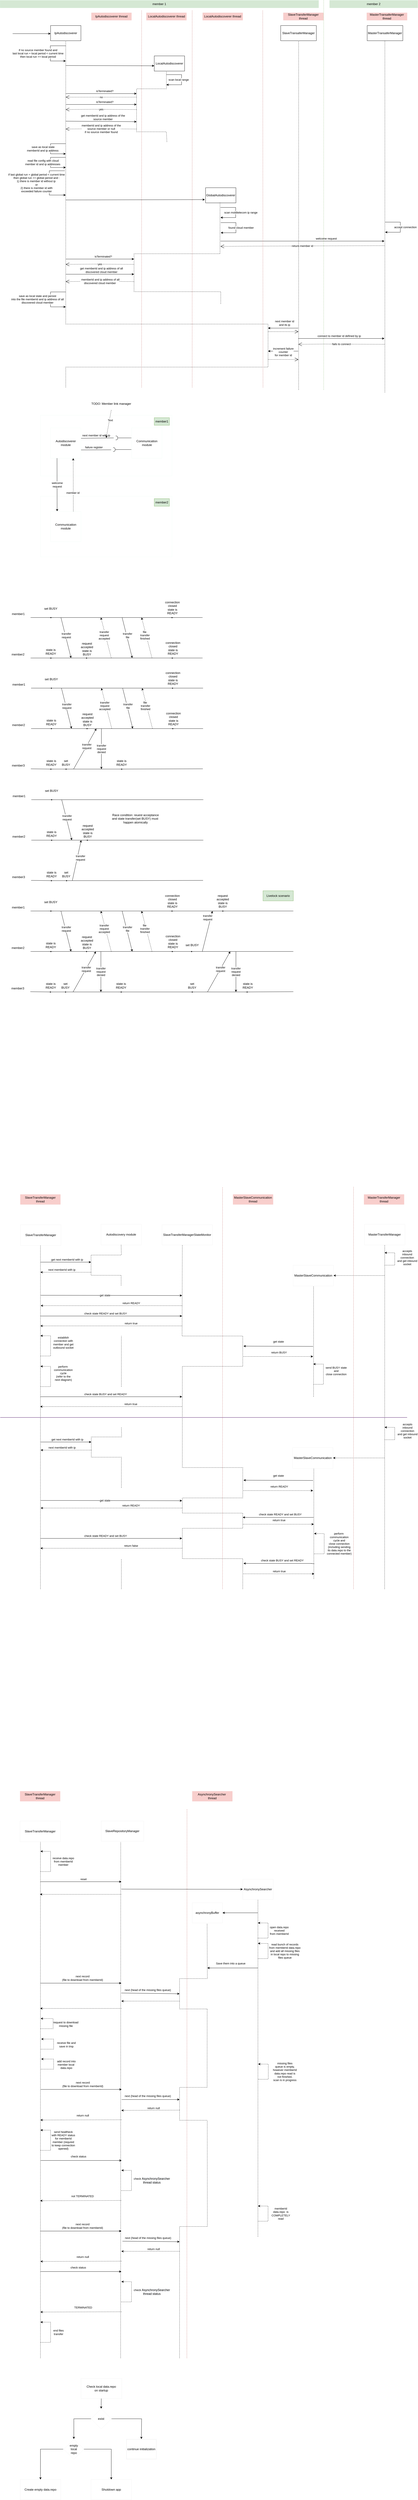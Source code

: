 <mxfile version="19.0.3" type="device"><diagram id="7V6MXCHC2ONnp1XiHzpr" name="Page-1"><mxGraphModel dx="1673" dy="1018" grid="1" gridSize="10" guides="1" tooltips="1" connect="1" arrows="1" fold="1" page="1" pageScale="1" pageWidth="1654" pageHeight="1169" math="0" shadow="0"><root><mxCell id="0"/><mxCell id="1" parent="0"/><mxCell id="BNZ9fdyQxhL-7l5-ofmm-1" value="IpAutodiscoverer" style="rounded=0;whiteSpace=wrap;html=1;" vertex="1" parent="1"><mxGeometry x="200" y="100" width="120" height="60" as="geometry"/></mxCell><mxCell id="BNZ9fdyQxhL-7l5-ofmm-2" value="" style="endArrow=none;dashed=1;html=1;rounded=0;entryX=0.5;entryY=1;entryDx=0;entryDy=0;" edge="1" parent="1" target="BNZ9fdyQxhL-7l5-ofmm-1"><mxGeometry width="50" height="50" relative="1" as="geometry"><mxPoint x="260" y="1530" as="sourcePoint"/><mxPoint x="273" y="160" as="targetPoint"/><Array as="points"><mxPoint x="260" y="1450"/><mxPoint x="1060" y="1450"/><mxPoint x="1060" y="1320"/><mxPoint x="1060" y="1280"/><mxPoint x="260" y="1280"/></Array></mxGeometry></mxCell><mxCell id="BNZ9fdyQxhL-7l5-ofmm-3" value="LocalAutodiscoverer" style="rounded=0;whiteSpace=wrap;html=1;" vertex="1" parent="1"><mxGeometry x="610" y="220" width="120" height="60" as="geometry"/></mxCell><mxCell id="BNZ9fdyQxhL-7l5-ofmm-4" value="" style="endArrow=none;dashed=1;html=1;rounded=0;entryX=0.5;entryY=1;entryDx=0;entryDy=0;" edge="1" parent="1"><mxGeometry width="50" height="50" relative="1" as="geometry"><mxPoint x="660" y="560" as="sourcePoint"/><mxPoint x="658" y="280" as="targetPoint"/><Array as="points"><mxPoint x="658" y="520"/><mxPoint x="540" y="520"/><mxPoint x="540" y="350"/><mxPoint x="658" y="350"/></Array></mxGeometry></mxCell><mxCell id="BNZ9fdyQxhL-7l5-ofmm-6" value="" style="endArrow=classic;html=1;rounded=0;" edge="1" parent="1"><mxGeometry width="50" height="50" relative="1" as="geometry"><mxPoint x="50" y="132" as="sourcePoint"/><mxPoint x="200" y="132" as="targetPoint"/></mxGeometry></mxCell><mxCell id="BNZ9fdyQxhL-7l5-ofmm-8" value="" style="endArrow=classic;html=1;rounded=0;" edge="1" parent="1"><mxGeometry width="50" height="50" relative="1" as="geometry"><mxPoint x="260" y="369" as="sourcePoint"/><mxPoint x="540" y="369" as="targetPoint"/></mxGeometry></mxCell><mxCell id="BNZ9fdyQxhL-7l5-ofmm-9" value="isTerminated?" style="edgeLabel;html=1;align=center;verticalAlign=middle;resizable=0;points=[];" vertex="1" connectable="0" parent="BNZ9fdyQxhL-7l5-ofmm-8"><mxGeometry x="0.127" y="-3" relative="1" as="geometry"><mxPoint x="-4" y="-13" as="offset"/></mxGeometry></mxCell><mxCell id="BNZ9fdyQxhL-7l5-ofmm-12" value="no" style="endArrow=open;endSize=12;dashed=1;html=1;rounded=0;" edge="1" parent="1"><mxGeometry width="160" relative="1" as="geometry"><mxPoint x="540" y="383" as="sourcePoint"/><mxPoint x="260" y="383" as="targetPoint"/></mxGeometry></mxCell><mxCell id="BNZ9fdyQxhL-7l5-ofmm-13" value="" style="endArrow=classic;html=1;rounded=0;" edge="1" parent="1"><mxGeometry width="50" height="50" relative="1" as="geometry"><mxPoint x="261" y="412" as="sourcePoint"/><mxPoint x="540" y="412" as="targetPoint"/></mxGeometry></mxCell><mxCell id="BNZ9fdyQxhL-7l5-ofmm-14" value="isTerminated?" style="edgeLabel;html=1;align=center;verticalAlign=middle;resizable=0;points=[];" vertex="1" connectable="0" parent="BNZ9fdyQxhL-7l5-ofmm-13"><mxGeometry x="0.127" y="-3" relative="1" as="geometry"><mxPoint x="-4" y="-13" as="offset"/></mxGeometry></mxCell><mxCell id="BNZ9fdyQxhL-7l5-ofmm-15" value="yes" style="endArrow=open;endSize=12;dashed=1;html=1;rounded=0;" edge="1" parent="1"><mxGeometry width="160" relative="1" as="geometry"><mxPoint x="540" y="432" as="sourcePoint"/><mxPoint x="260" y="432" as="targetPoint"/><Array as="points"><mxPoint x="370" y="431"/></Array></mxGeometry></mxCell><mxCell id="BNZ9fdyQxhL-7l5-ofmm-22" value="" style="endArrow=classic;html=1;rounded=0;" edge="1" parent="1"><mxGeometry width="50" height="50" relative="1" as="geometry"><mxPoint x="260" y="478" as="sourcePoint"/><mxPoint x="540" y="480" as="targetPoint"/></mxGeometry></mxCell><mxCell id="BNZ9fdyQxhL-7l5-ofmm-23" value="get memberId and ip address of the &lt;br&gt;source member" style="edgeLabel;html=1;align=center;verticalAlign=middle;resizable=0;points=[];" vertex="1" connectable="0" parent="BNZ9fdyQxhL-7l5-ofmm-22"><mxGeometry x="0.236" relative="1" as="geometry"><mxPoint x="-26" y="-16" as="offset"/></mxGeometry></mxCell><mxCell id="BNZ9fdyQxhL-7l5-ofmm-24" value="&lt;span style=&quot;color: rgb(0, 0, 0); font-family: Helvetica; font-size: 11px; font-style: normal; font-variant-ligatures: normal; font-variant-caps: normal; font-weight: 400; letter-spacing: normal; orphans: 2; text-align: center; text-indent: 0px; text-transform: none; widows: 2; word-spacing: 0px; -webkit-text-stroke-width: 0px; background-color: rgb(255, 255, 255); text-decoration-thickness: initial; text-decoration-style: initial; text-decoration-color: initial; float: none; display: inline !important;&quot;&gt;memberId and ip address of the&lt;/span&gt;&lt;br style=&quot;color: rgb(0, 0, 0); font-family: Helvetica; font-size: 11px; font-style: normal; font-variant-ligatures: normal; font-variant-caps: normal; font-weight: 400; letter-spacing: normal; orphans: 2; text-align: center; text-indent: 0px; text-transform: none; widows: 2; word-spacing: 0px; -webkit-text-stroke-width: 0px; text-decoration-thickness: initial; text-decoration-style: initial; text-decoration-color: initial;&quot;&gt;&lt;span style=&quot;color: rgb(0, 0, 0); font-family: Helvetica; font-size: 11px; font-style: normal; font-variant-ligatures: normal; font-variant-caps: normal; font-weight: 400; letter-spacing: normal; orphans: 2; text-align: center; text-indent: 0px; text-transform: none; widows: 2; word-spacing: 0px; -webkit-text-stroke-width: 0px; background-color: rgb(255, 255, 255); text-decoration-thickness: initial; text-decoration-style: initial; text-decoration-color: initial; float: none; display: inline !important;&quot;&gt;source member or null &lt;br&gt;if no source member found&lt;/span&gt;" style="endArrow=open;endSize=12;dashed=1;html=1;rounded=0;" edge="1" parent="1"><mxGeometry width="160" relative="1" as="geometry"><mxPoint x="540" y="509" as="sourcePoint"/><mxPoint x="260" y="509" as="targetPoint"/><Array as="points"><mxPoint x="371" y="508"/></Array></mxGeometry></mxCell><mxCell id="BNZ9fdyQxhL-7l5-ofmm-25" value="" style="endArrow=classic;html=1;rounded=0;entryX=0;entryY=0.65;entryDx=0;entryDy=0;entryPerimeter=0;" edge="1" parent="1" target="BNZ9fdyQxhL-7l5-ofmm-3"><mxGeometry width="50" height="50" relative="1" as="geometry"><mxPoint x="260" y="258" as="sourcePoint"/><mxPoint x="420" y="140" as="targetPoint"/></mxGeometry></mxCell><mxCell id="BNZ9fdyQxhL-7l5-ofmm-26" value="" style="endArrow=classic;html=1;rounded=0;" edge="1" parent="1"><mxGeometry width="50" height="50" relative="1" as="geometry"><mxPoint x="260" y="567" as="sourcePoint"/><mxPoint x="260" y="607" as="targetPoint"/><Array as="points"><mxPoint x="200" y="567"/><mxPoint x="200" y="607"/></Array></mxGeometry></mxCell><mxCell id="BNZ9fdyQxhL-7l5-ofmm-27" value="save as local state&lt;br&gt;memberId and ip address&amp;nbsp;" style="edgeLabel;html=1;align=center;verticalAlign=middle;resizable=0;points=[];" vertex="1" connectable="0" parent="BNZ9fdyQxhL-7l5-ofmm-26"><mxGeometry x="0.438" y="-2" relative="1" as="geometry"><mxPoint x="-45" y="-22" as="offset"/></mxGeometry></mxCell><mxCell id="BNZ9fdyQxhL-7l5-ofmm-28" value="GlobalAutodiscoverer" style="rounded=0;whiteSpace=wrap;html=1;" vertex="1" parent="1"><mxGeometry x="813" y="741" width="120" height="60" as="geometry"/></mxCell><mxCell id="BNZ9fdyQxhL-7l5-ofmm-29" value="" style="endArrow=none;dashed=1;html=1;rounded=0;entryX=0.475;entryY=0.983;entryDx=0;entryDy=0;entryPerimeter=0;" edge="1" parent="1" target="BNZ9fdyQxhL-7l5-ofmm-28"><mxGeometry width="50" height="50" relative="1" as="geometry"><mxPoint x="873" y="1200" as="sourcePoint"/><mxPoint x="872" y="812" as="targetPoint"/><Array as="points"><mxPoint x="873" y="1152"/><mxPoint x="530" y="1152"/><mxPoint x="530" y="1002"/><mxPoint x="870" y="1002"/></Array></mxGeometry></mxCell><mxCell id="BNZ9fdyQxhL-7l5-ofmm-30" value="" style="endArrow=classic;html=1;rounded=0;" edge="1" parent="1"><mxGeometry width="50" height="50" relative="1" as="geometry"><mxPoint x="260" y="621" as="sourcePoint"/><mxPoint x="260" y="661" as="targetPoint"/><Array as="points"><mxPoint x="200" y="621"/><mxPoint x="200" y="661"/></Array></mxGeometry></mxCell><mxCell id="BNZ9fdyQxhL-7l5-ofmm-31" value="read file config with cloud&lt;br&gt;member id and ip addresses&amp;nbsp;" style="edgeLabel;html=1;align=center;verticalAlign=middle;resizable=0;points=[];" vertex="1" connectable="0" parent="BNZ9fdyQxhL-7l5-ofmm-30"><mxGeometry x="0.438" y="-2" relative="1" as="geometry"><mxPoint x="-45" y="-22" as="offset"/></mxGeometry></mxCell><mxCell id="BNZ9fdyQxhL-7l5-ofmm-32" value="" style="endArrow=classic;html=1;rounded=0;" edge="1" parent="1"><mxGeometry width="50" height="50" relative="1" as="geometry"><mxPoint x="259.5" y="789.41" as="sourcePoint"/><mxPoint x="810" y="788" as="targetPoint"/></mxGeometry></mxCell><mxCell id="BNZ9fdyQxhL-7l5-ofmm-36" value="" style="endArrow=classic;html=1;rounded=0;" edge="1" parent="1"><mxGeometry width="50" height="50" relative="1" as="geometry"><mxPoint x="260" y="1023" as="sourcePoint"/><mxPoint x="530" y="1023" as="targetPoint"/></mxGeometry></mxCell><mxCell id="BNZ9fdyQxhL-7l5-ofmm-37" value="isTerminated?" style="edgeLabel;html=1;align=center;verticalAlign=middle;resizable=0;points=[];" vertex="1" connectable="0" parent="BNZ9fdyQxhL-7l5-ofmm-36"><mxGeometry x="0.127" y="-3" relative="1" as="geometry"><mxPoint x="-4" y="-13" as="offset"/></mxGeometry></mxCell><mxCell id="BNZ9fdyQxhL-7l5-ofmm-38" value="yes" style="endArrow=open;endSize=12;dashed=1;html=1;rounded=0;" edge="1" parent="1"><mxGeometry width="160" relative="1" as="geometry"><mxPoint x="530" y="1044" as="sourcePoint"/><mxPoint x="260" y="1044" as="targetPoint"/><Array as="points"><mxPoint x="371" y="1043"/></Array></mxGeometry></mxCell><mxCell id="BNZ9fdyQxhL-7l5-ofmm-39" value="" style="endArrow=classic;html=1;rounded=0;" edge="1" parent="1"><mxGeometry width="50" height="50" relative="1" as="geometry"><mxPoint x="260" y="1083" as="sourcePoint"/><mxPoint x="530" y="1083" as="targetPoint"/></mxGeometry></mxCell><mxCell id="BNZ9fdyQxhL-7l5-ofmm-40" value="get memberId and ip address of all&lt;br&gt;discovered cloud member" style="edgeLabel;html=1;align=center;verticalAlign=middle;resizable=0;points=[];" vertex="1" connectable="0" parent="BNZ9fdyQxhL-7l5-ofmm-39"><mxGeometry x="0.236" relative="1" as="geometry"><mxPoint x="-26" y="-16" as="offset"/></mxGeometry></mxCell><mxCell id="BNZ9fdyQxhL-7l5-ofmm-41" value="&amp;nbsp;memberId and ip address of all&lt;br&gt;discovered cloud member" style="endArrow=open;endSize=12;dashed=1;html=1;rounded=0;" edge="1" parent="1"><mxGeometry width="160" relative="1" as="geometry"><mxPoint x="530" y="1112" as="sourcePoint"/><mxPoint x="260" y="1112" as="targetPoint"/><Array as="points"><mxPoint x="371" y="1111"/></Array></mxGeometry></mxCell><mxCell id="BNZ9fdyQxhL-7l5-ofmm-42" value="" style="endArrow=classic;html=1;rounded=0;" edge="1" parent="1"><mxGeometry width="50" height="50" relative="1" as="geometry"><mxPoint x="260" y="1153" as="sourcePoint"/><mxPoint x="260" y="1212" as="targetPoint"/><Array as="points"><mxPoint x="200" y="1153"/><mxPoint x="200" y="1212"/><mxPoint x="230" y="1212"/></Array></mxGeometry></mxCell><mxCell id="BNZ9fdyQxhL-7l5-ofmm-43" value="save as local state and persist&lt;br&gt;into the file memberId and ip address of all&lt;br&gt;discovered cloud member" style="edgeLabel;html=1;align=center;verticalAlign=middle;resizable=0;points=[];" vertex="1" connectable="0" parent="BNZ9fdyQxhL-7l5-ofmm-42"><mxGeometry x="0.438" y="-2" relative="1" as="geometry"><mxPoint x="-62" y="-32" as="offset"/></mxGeometry></mxCell><mxCell id="BNZ9fdyQxhL-7l5-ofmm-45" value="" style="endArrow=classic;html=1;rounded=0;" edge="1" parent="1"><mxGeometry width="50" height="50" relative="1" as="geometry"><mxPoint x="872" y="819" as="sourcePoint"/><mxPoint x="872" y="859" as="targetPoint"/><Array as="points"><mxPoint x="932" y="819"/><mxPoint x="932" y="859"/></Array></mxGeometry></mxCell><mxCell id="BNZ9fdyQxhL-7l5-ofmm-46" value="scan moldtelecom ip range" style="edgeLabel;html=1;align=center;verticalAlign=middle;resizable=0;points=[];" vertex="1" connectable="0" parent="BNZ9fdyQxhL-7l5-ofmm-45"><mxGeometry x="0.438" y="-2" relative="1" as="geometry"><mxPoint x="35" y="-18" as="offset"/></mxGeometry></mxCell><mxCell id="BNZ9fdyQxhL-7l5-ofmm-48" value="" style="endArrow=classic;html=1;rounded=0;" edge="1" parent="1"><mxGeometry width="50" height="50" relative="1" as="geometry"><mxPoint x="260" y="180" as="sourcePoint"/><mxPoint x="260" y="240" as="targetPoint"/><Array as="points"><mxPoint x="230" y="180"/><mxPoint x="199" y="180"/><mxPoint x="199" y="240"/><mxPoint x="230" y="240"/></Array></mxGeometry></mxCell><mxCell id="BNZ9fdyQxhL-7l5-ofmm-49" value="if no source member found and&lt;br&gt;last local run + local period &amp;lt; current time&lt;br&gt;then local run += local period" style="edgeLabel;html=1;align=center;verticalAlign=middle;resizable=0;points=[];" vertex="1" connectable="0" parent="BNZ9fdyQxhL-7l5-ofmm-48"><mxGeometry x="0.438" y="-2" relative="1" as="geometry"><mxPoint x="-59" y="-32" as="offset"/></mxGeometry></mxCell><mxCell id="BNZ9fdyQxhL-7l5-ofmm-50" value="" style="endArrow=classic;html=1;rounded=0;" edge="1" parent="1"><mxGeometry width="50" height="50" relative="1" as="geometry"><mxPoint x="256" y="674.0" as="sourcePoint"/><mxPoint x="260" y="770" as="targetPoint"/><Array as="points"><mxPoint x="226" y="674"/><mxPoint x="195" y="674"/><mxPoint x="195" y="770"/><mxPoint x="230" y="770"/></Array></mxGeometry></mxCell><mxCell id="BNZ9fdyQxhL-7l5-ofmm-51" value="if last global run + global period &amp;lt; current time&lt;br&gt;then global run += global period and :&lt;br&gt;1) there is member id without ip&amp;nbsp;&lt;br&gt;or&lt;br&gt;2) there is member id with &lt;br&gt;exceeded failure counter" style="edgeLabel;html=1;align=center;verticalAlign=middle;resizable=0;points=[];" vertex="1" connectable="0" parent="BNZ9fdyQxhL-7l5-ofmm-50"><mxGeometry x="0.438" y="-2" relative="1" as="geometry"><mxPoint x="-54" y="-50" as="offset"/></mxGeometry></mxCell><mxCell id="BNZ9fdyQxhL-7l5-ofmm-52" value="MasterTransaferManager" style="rounded=0;whiteSpace=wrap;html=1;" vertex="1" parent="1"><mxGeometry x="1452" y="100" width="141" height="60" as="geometry"/></mxCell><mxCell id="BNZ9fdyQxhL-7l5-ofmm-53" value="" style="endArrow=none;dashed=1;html=1;rounded=0;entryX=0.5;entryY=1;entryDx=0;entryDy=0;" edge="1" parent="1"><mxGeometry width="50" height="50" relative="1" as="geometry"><mxPoint x="1522" y="1550" as="sourcePoint"/><mxPoint x="1522" y="159.0" as="targetPoint"/></mxGeometry></mxCell><mxCell id="BNZ9fdyQxhL-7l5-ofmm-54" value="" style="endArrow=classic;html=1;rounded=0;" edge="1" parent="1"><mxGeometry width="50" height="50" relative="1" as="geometry"><mxPoint x="1523" y="877" as="sourcePoint"/><mxPoint x="1523" y="917" as="targetPoint"/><Array as="points"><mxPoint x="1583" y="877"/><mxPoint x="1583" y="917"/></Array></mxGeometry></mxCell><mxCell id="BNZ9fdyQxhL-7l5-ofmm-55" value="accept connection" style="edgeLabel;html=1;align=center;verticalAlign=middle;resizable=0;points=[];" vertex="1" connectable="0" parent="BNZ9fdyQxhL-7l5-ofmm-54"><mxGeometry x="0.438" y="-2" relative="1" as="geometry"><mxPoint x="35" y="-18" as="offset"/></mxGeometry></mxCell><mxCell id="BNZ9fdyQxhL-7l5-ofmm-56" value="" style="endArrow=classic;html=1;rounded=0;" edge="1" parent="1"><mxGeometry width="50" height="50" relative="1" as="geometry"><mxPoint x="873" y="879" as="sourcePoint"/><mxPoint x="873" y="919" as="targetPoint"/><Array as="points"><mxPoint x="933" y="879"/><mxPoint x="933" y="919"/></Array></mxGeometry></mxCell><mxCell id="BNZ9fdyQxhL-7l5-ofmm-57" value="found cloud member" style="edgeLabel;html=1;align=center;verticalAlign=middle;resizable=0;points=[];" vertex="1" connectable="0" parent="BNZ9fdyQxhL-7l5-ofmm-56"><mxGeometry x="0.438" y="-2" relative="1" as="geometry"><mxPoint x="35" y="-18" as="offset"/></mxGeometry></mxCell><mxCell id="BNZ9fdyQxhL-7l5-ofmm-58" value="" style="endArrow=classic;html=1;rounded=0;" edge="1" parent="1"><mxGeometry width="50" height="50" relative="1" as="geometry"><mxPoint x="872" y="952" as="sourcePoint"/><mxPoint x="1520" y="952" as="targetPoint"/></mxGeometry></mxCell><mxCell id="BNZ9fdyQxhL-7l5-ofmm-59" value="welcome request" style="edgeLabel;html=1;align=center;verticalAlign=middle;resizable=0;points=[];" vertex="1" connectable="0" parent="BNZ9fdyQxhL-7l5-ofmm-58"><mxGeometry x="0.312" y="-3" relative="1" as="geometry"><mxPoint x="-7" y="-13" as="offset"/></mxGeometry></mxCell><mxCell id="BNZ9fdyQxhL-7l5-ofmm-60" value="return member id" style="endArrow=open;endSize=12;dashed=1;html=1;rounded=0;" edge="1" parent="1"><mxGeometry width="160" relative="1" as="geometry"><mxPoint x="1520" y="970" as="sourcePoint"/><mxPoint x="872" y="973" as="targetPoint"/><Array as="points"><mxPoint x="983" y="972"/></Array></mxGeometry></mxCell><mxCell id="BNZ9fdyQxhL-7l5-ofmm-61" value="" style="endArrow=none;dashed=1;html=1;rounded=0;fillColor=#d5e8d4;strokeColor=#82b366;" edge="1" parent="1"><mxGeometry width="50" height="50" relative="1" as="geometry"><mxPoint x="1280" y="1540" as="sourcePoint"/><mxPoint x="1280" as="targetPoint"/></mxGeometry></mxCell><mxCell id="BNZ9fdyQxhL-7l5-ofmm-62" value="member 1" style="text;html=1;strokeColor=#00CC66;fillColor=#d5e8d4;align=center;verticalAlign=middle;whiteSpace=wrap;rounded=0;strokeWidth=0;" vertex="1" parent="1"><mxGeometry width="1260" height="30" as="geometry"/></mxCell><mxCell id="BNZ9fdyQxhL-7l5-ofmm-63" value="member 2" style="text;html=1;strokeColor=#00CC66;fillColor=#d5e8d4;align=center;verticalAlign=middle;whiteSpace=wrap;rounded=0;strokeWidth=0;" vertex="1" parent="1"><mxGeometry x="1303" width="349" height="30" as="geometry"/></mxCell><mxCell id="BNZ9fdyQxhL-7l5-ofmm-64" value="" style="endArrow=classic;html=1;rounded=0;" edge="1" parent="1"><mxGeometry width="50" height="50" relative="1" as="geometry"><mxPoint x="658" y="294" as="sourcePoint"/><mxPoint x="658" y="334" as="targetPoint"/><Array as="points"><mxPoint x="718" y="294"/><mxPoint x="718" y="334"/></Array></mxGeometry></mxCell><mxCell id="BNZ9fdyQxhL-7l5-ofmm-65" value="scan local range" style="edgeLabel;html=1;align=center;verticalAlign=middle;resizable=0;points=[];" vertex="1" connectable="0" parent="BNZ9fdyQxhL-7l5-ofmm-64"><mxGeometry x="0.438" y="-2" relative="1" as="geometry"><mxPoint x="3" y="-18" as="offset"/></mxGeometry></mxCell><mxCell id="BNZ9fdyQxhL-7l5-ofmm-66" value="" style="endArrow=none;dashed=1;html=1;rounded=0;fillColor=#f8cecc;strokeColor=#b85450;" edge="1" parent="1"><mxGeometry width="50" height="50" relative="1" as="geometry"><mxPoint x="560" y="1530" as="sourcePoint"/><mxPoint x="560" y="40" as="targetPoint"/></mxGeometry></mxCell><mxCell id="BNZ9fdyQxhL-7l5-ofmm-67" value="IpAutodiscoverer thread" style="text;html=1;strokeColor=#b85450;fillColor=#f8cecc;align=center;verticalAlign=middle;whiteSpace=wrap;rounded=0;strokeWidth=0;" vertex="1" parent="1"><mxGeometry x="361" y="49" width="159" height="30" as="geometry"/></mxCell><mxCell id="BNZ9fdyQxhL-7l5-ofmm-68" value="LocalAutodiscoverer thread" style="text;html=1;strokeColor=#b85450;fillColor=#f8cecc;align=center;verticalAlign=middle;whiteSpace=wrap;rounded=0;strokeWidth=0;" vertex="1" parent="1"><mxGeometry x="578.5" y="49" width="159" height="30" as="geometry"/></mxCell><mxCell id="BNZ9fdyQxhL-7l5-ofmm-69" value="MasterTransaferManager thread" style="text;html=1;strokeColor=#b85450;fillColor=#f8cecc;align=center;verticalAlign=middle;whiteSpace=wrap;rounded=0;strokeWidth=0;" vertex="1" parent="1"><mxGeometry x="1450" y="49" width="160" height="30" as="geometry"/></mxCell><mxCell id="BNZ9fdyQxhL-7l5-ofmm-70" value="LocalAutodiscoverer thread" style="text;html=1;strokeColor=#b85450;fillColor=#f8cecc;align=center;verticalAlign=middle;whiteSpace=wrap;rounded=0;strokeWidth=0;" vertex="1" parent="1"><mxGeometry x="801" y="49" width="159" height="30" as="geometry"/></mxCell><mxCell id="BNZ9fdyQxhL-7l5-ofmm-71" value="" style="endArrow=none;dashed=1;html=1;rounded=0;fillColor=#f8cecc;strokeColor=#b85450;" edge="1" parent="1"><mxGeometry width="50" height="50" relative="1" as="geometry"><mxPoint x="760" y="1530" as="sourcePoint"/><mxPoint x="760" y="40" as="targetPoint"/></mxGeometry></mxCell><mxCell id="BNZ9fdyQxhL-7l5-ofmm-72" value="SlaveTransaferManager" style="rounded=0;whiteSpace=wrap;html=1;" vertex="1" parent="1"><mxGeometry x="1110" y="100" width="141" height="60" as="geometry"/></mxCell><mxCell id="BNZ9fdyQxhL-7l5-ofmm-73" value="" style="endArrow=none;dashed=1;html=1;rounded=0;entryX=0.5;entryY=1;entryDx=0;entryDy=0;" edge="1" parent="1"><mxGeometry width="50" height="50" relative="1" as="geometry"><mxPoint x="1181" y="1540" as="sourcePoint"/><mxPoint x="1181" y="161" as="targetPoint"/></mxGeometry></mxCell><mxCell id="BNZ9fdyQxhL-7l5-ofmm-74" value="" style="endArrow=none;dashed=1;html=1;rounded=0;fillColor=#f8cecc;strokeColor=#b85450;" edge="1" parent="1"><mxGeometry width="50" height="50" relative="1" as="geometry"><mxPoint x="1040" y="1530" as="sourcePoint"/><mxPoint x="1039.0" y="40" as="targetPoint"/></mxGeometry></mxCell><mxCell id="BNZ9fdyQxhL-7l5-ofmm-75" value="SlaveTransferManager thread" style="text;html=1;strokeColor=#b85450;fillColor=#f8cecc;align=center;verticalAlign=middle;whiteSpace=wrap;rounded=0;strokeWidth=0;" vertex="1" parent="1"><mxGeometry x="1120" y="49" width="159" height="30" as="geometry"/></mxCell><mxCell id="BNZ9fdyQxhL-7l5-ofmm-76" value="" style="endArrow=classic;html=1;rounded=0;fontColor=#000000;" edge="1" parent="1"><mxGeometry width="50" height="50" relative="1" as="geometry"><mxPoint x="1179" y="1296" as="sourcePoint"/><mxPoint x="1060" y="1296" as="targetPoint"/></mxGeometry></mxCell><mxCell id="BNZ9fdyQxhL-7l5-ofmm-77" value="next member id &lt;br&gt;and its ip" style="edgeLabel;html=1;align=center;verticalAlign=middle;resizable=0;points=[];fontColor=#000000;" vertex="1" connectable="0" parent="BNZ9fdyQxhL-7l5-ofmm-76"><mxGeometry x="-0.245" y="2" relative="1" as="geometry"><mxPoint x="-9" y="-22" as="offset"/></mxGeometry></mxCell><mxCell id="BNZ9fdyQxhL-7l5-ofmm-78" value="" style="endArrow=classic;html=1;rounded=0;fontColor=#000000;" edge="1" parent="1"><mxGeometry width="50" height="50" relative="1" as="geometry"><mxPoint x="1179.5" y="1337" as="sourcePoint"/><mxPoint x="1520" y="1337" as="targetPoint"/></mxGeometry></mxCell><mxCell id="BNZ9fdyQxhL-7l5-ofmm-79" value="connect to member id defined by ip" style="edgeLabel;html=1;align=center;verticalAlign=middle;resizable=0;points=[];fontColor=#000000;" vertex="1" connectable="0" parent="BNZ9fdyQxhL-7l5-ofmm-78"><mxGeometry x="-0.12" y="-2" relative="1" as="geometry"><mxPoint x="11" y="-12" as="offset"/></mxGeometry></mxCell><mxCell id="BNZ9fdyQxhL-7l5-ofmm-80" value="fails to connect" style="endArrow=open;endSize=12;dashed=1;html=1;rounded=0;" edge="1" parent="1"><mxGeometry width="160" relative="1" as="geometry"><mxPoint x="1520" y="1360" as="sourcePoint"/><mxPoint x="1180" y="1360" as="targetPoint"/><Array as="points"><mxPoint x="1281" y="1359"/></Array></mxGeometry></mxCell><mxCell id="BNZ9fdyQxhL-7l5-ofmm-81" value="" style="endArrow=classic;html=1;rounded=0;fontColor=#000000;" edge="1" parent="1"><mxGeometry width="50" height="50" relative="1" as="geometry"><mxPoint x="1179" y="1387" as="sourcePoint"/><mxPoint x="1060.0" y="1387" as="targetPoint"/></mxGeometry></mxCell><mxCell id="BNZ9fdyQxhL-7l5-ofmm-82" value="increment failure &lt;br&gt;counter &lt;br&gt;for member id" style="edgeLabel;html=1;align=center;verticalAlign=middle;resizable=0;points=[];fontColor=#000000;" vertex="1" connectable="0" parent="BNZ9fdyQxhL-7l5-ofmm-81"><mxGeometry x="-0.245" y="2" relative="1" as="geometry"><mxPoint x="-14" y="1" as="offset"/></mxGeometry></mxCell><mxCell id="BNZ9fdyQxhL-7l5-ofmm-84" value="" style="endArrow=open;endSize=12;dashed=1;html=1;rounded=0;" edge="1" parent="1"><mxGeometry width="160" relative="1" as="geometry"><mxPoint x="1060" y="1310" as="sourcePoint"/><mxPoint x="1180" y="1310" as="targetPoint"/><Array as="points"/></mxGeometry></mxCell><mxCell id="BNZ9fdyQxhL-7l5-ofmm-85" value="" style="endArrow=open;endSize=12;dashed=1;html=1;rounded=0;" edge="1" parent="1"><mxGeometry width="160" relative="1" as="geometry"><mxPoint x="1060.0" y="1420" as="sourcePoint"/><mxPoint x="1180.0" y="1420" as="targetPoint"/><Array as="points"/></mxGeometry></mxCell><mxCell id="BNZ9fdyQxhL-7l5-ofmm-97" value="" style="rounded=0;whiteSpace=wrap;html=1;fontColor=#000000;strokeColor=#00CC66;strokeWidth=0;container=1;" vertex="1" parent="1"><mxGeometry x="160" y="1640" width="520" height="240" as="geometry"/></mxCell><mxCell id="BNZ9fdyQxhL-7l5-ofmm-86" value="Autodiscoverer module" style="rounded=0;whiteSpace=wrap;html=1;fontColor=#000000;strokeColor=#00CC66;strokeWidth=0;" vertex="1" parent="BNZ9fdyQxhL-7l5-ofmm-97"><mxGeometry x="39.5" y="50" width="120" height="120" as="geometry"/></mxCell><mxCell id="BNZ9fdyQxhL-7l5-ofmm-87" value="" style="rounded=0;orthogonalLoop=1;jettySize=auto;html=1;endArrow=none;endFill=0;sketch=0;sourcePerimeterSpacing=0;targetPerimeterSpacing=0;fontColor=#000000;" edge="1" parent="BNZ9fdyQxhL-7l5-ofmm-97"><mxGeometry relative="1" as="geometry"><mxPoint x="160.5" y="91.5" as="sourcePoint"/><mxPoint x="289.5" y="90" as="targetPoint"/></mxGeometry></mxCell><mxCell id="BNZ9fdyQxhL-7l5-ofmm-91" value="next member id with ip" style="edgeLabel;html=1;align=center;verticalAlign=middle;resizable=0;points=[];fontColor=#000000;" vertex="1" connectable="0" parent="BNZ9fdyQxhL-7l5-ofmm-87"><mxGeometry x="-0.424" y="-1" relative="1" as="geometry"><mxPoint x="22" y="-12" as="offset"/></mxGeometry></mxCell><mxCell id="BNZ9fdyQxhL-7l5-ofmm-88" value="" style="rounded=0;orthogonalLoop=1;jettySize=auto;html=1;endArrow=halfCircle;endFill=0;endSize=6;strokeWidth=1;sketch=0;fontColor=#000000;" edge="1" parent="BNZ9fdyQxhL-7l5-ofmm-97"><mxGeometry relative="1" as="geometry"><mxPoint x="359.5" y="90" as="sourcePoint"/><mxPoint x="297.5" y="90" as="targetPoint"/></mxGeometry></mxCell><mxCell id="BNZ9fdyQxhL-7l5-ofmm-89" value="" style="ellipse;whiteSpace=wrap;html=1;align=center;aspect=fixed;resizable=0;points=[];outlineConnect=0;sketch=0;fontColor=#000000;strokeColor=#00CC66;strokeWidth=0;" vertex="1" parent="BNZ9fdyQxhL-7l5-ofmm-97"><mxGeometry x="290.5" y="85" width="10" height="10" as="geometry"/></mxCell><mxCell id="BNZ9fdyQxhL-7l5-ofmm-92" value="" style="rounded=0;orthogonalLoop=1;jettySize=auto;html=1;endArrow=none;endFill=0;sketch=0;sourcePerimeterSpacing=0;targetPerimeterSpacing=0;fontColor=#000000;" edge="1" parent="BNZ9fdyQxhL-7l5-ofmm-97"><mxGeometry relative="1" as="geometry"><mxPoint x="160.5" y="137.5" as="sourcePoint"/><mxPoint x="279.5" y="137" as="targetPoint"/></mxGeometry></mxCell><mxCell id="BNZ9fdyQxhL-7l5-ofmm-93" value="failure register" style="edgeLabel;html=1;align=center;verticalAlign=middle;resizable=0;points=[];fontColor=#000000;" vertex="1" connectable="0" parent="BNZ9fdyQxhL-7l5-ofmm-92"><mxGeometry x="-0.424" y="-1" relative="1" as="geometry"><mxPoint x="16" y="-12" as="offset"/></mxGeometry></mxCell><mxCell id="BNZ9fdyQxhL-7l5-ofmm-94" value="" style="rounded=0;orthogonalLoop=1;jettySize=auto;html=1;endArrow=halfCircle;endFill=0;endSize=6;strokeWidth=1;sketch=0;fontColor=#000000;" edge="1" parent="BNZ9fdyQxhL-7l5-ofmm-97"><mxGeometry relative="1" as="geometry"><mxPoint x="359.5" y="136" as="sourcePoint"/><mxPoint x="287.5" y="136" as="targetPoint"/></mxGeometry></mxCell><mxCell id="BNZ9fdyQxhL-7l5-ofmm-95" value="" style="ellipse;whiteSpace=wrap;html=1;align=center;aspect=fixed;resizable=0;points=[];outlineConnect=0;sketch=0;fontColor=#000000;strokeColor=#00CC66;strokeWidth=0;" vertex="1" parent="BNZ9fdyQxhL-7l5-ofmm-97"><mxGeometry x="280.5" y="131" width="10" height="10" as="geometry"/></mxCell><mxCell id="BNZ9fdyQxhL-7l5-ofmm-96" value="Communication module" style="rounded=0;whiteSpace=wrap;html=1;fontColor=#000000;strokeColor=#00CC66;strokeWidth=0;" vertex="1" parent="BNZ9fdyQxhL-7l5-ofmm-97"><mxGeometry x="360.5" y="50" width="120" height="120" as="geometry"/></mxCell><mxCell id="BNZ9fdyQxhL-7l5-ofmm-100" value="member1" style="text;html=1;strokeColor=#82b366;fillColor=#d5e8d4;align=center;verticalAlign=middle;whiteSpace=wrap;rounded=0;" vertex="1" parent="BNZ9fdyQxhL-7l5-ofmm-97"><mxGeometry x="450" y="10" width="60" height="30" as="geometry"/></mxCell><mxCell id="BNZ9fdyQxhL-7l5-ofmm-101" value="" style="rounded=0;whiteSpace=wrap;html=1;fontColor=#000000;strokeColor=#00CC66;strokeWidth=0;" vertex="1" parent="1"><mxGeometry x="160" y="1960" width="520" height="240" as="geometry"/></mxCell><mxCell id="BNZ9fdyQxhL-7l5-ofmm-102" value="member2" style="text;html=1;strokeColor=#82b366;fillColor=#d5e8d4;align=center;verticalAlign=middle;whiteSpace=wrap;rounded=0;" vertex="1" parent="1"><mxGeometry x="610" y="1970" width="60" height="30" as="geometry"/></mxCell><mxCell id="BNZ9fdyQxhL-7l5-ofmm-103" value="Communication module" style="rounded=0;whiteSpace=wrap;html=1;fontColor=#000000;strokeColor=#00CC66;strokeWidth=0;" vertex="1" parent="1"><mxGeometry x="200" y="2020" width="120" height="120" as="geometry"/></mxCell><mxCell id="BNZ9fdyQxhL-7l5-ofmm-104" value="welcome&lt;br&gt;request" style="endArrow=classic;html=1;rounded=0;fontColor=#000000;exitX=0.5;exitY=1;exitDx=0;exitDy=0;" edge="1" parent="1"><mxGeometry width="50" height="50" relative="1" as="geometry"><mxPoint x="225.5" y="1810" as="sourcePoint"/><mxPoint x="225.889" y="2020" as="targetPoint"/></mxGeometry></mxCell><mxCell id="BNZ9fdyQxhL-7l5-ofmm-105" value="" style="endArrow=classic;html=1;rounded=0;fontColor=#000000;entryX=0.75;entryY=1;entryDx=0;entryDy=0;dashed=1;" edge="1" parent="1" target="BNZ9fdyQxhL-7l5-ofmm-86"><mxGeometry width="50" height="50" relative="1" as="geometry"><mxPoint x="290" y="2020" as="sourcePoint"/><mxPoint x="340" y="1970" as="targetPoint"/></mxGeometry></mxCell><mxCell id="BNZ9fdyQxhL-7l5-ofmm-106" value="member id" style="edgeLabel;html=1;align=center;verticalAlign=middle;resizable=0;points=[];fontColor=#000000;" vertex="1" connectable="0" parent="BNZ9fdyQxhL-7l5-ofmm-105"><mxGeometry x="-0.305" y="2" relative="1" as="geometry"><mxPoint as="offset"/></mxGeometry></mxCell><mxCell id="BNZ9fdyQxhL-7l5-ofmm-108" value="TODO: Member link manager" style="text;html=1;strokeColor=none;fillColor=none;align=center;verticalAlign=middle;whiteSpace=wrap;rounded=0;fontColor=#000000;" vertex="1" parent="1"><mxGeometry x="340" y="1580" width="200" height="30" as="geometry"/></mxCell><mxCell id="BNZ9fdyQxhL-7l5-ofmm-110" value="" style="endArrow=classic;html=1;rounded=0;dashed=1;fontColor=#000000;" edge="1" parent="1"><mxGeometry width="50" height="50" relative="1" as="geometry"><mxPoint x="440" y="1620" as="sourcePoint"/><mxPoint x="420" y="1730" as="targetPoint"/></mxGeometry></mxCell><mxCell id="BNZ9fdyQxhL-7l5-ofmm-111" value="Text" style="edgeLabel;html=1;align=center;verticalAlign=middle;resizable=0;points=[];fontColor=#000000;" vertex="1" connectable="0" parent="BNZ9fdyQxhL-7l5-ofmm-110"><mxGeometry x="-0.283" y="3" relative="1" as="geometry"><mxPoint as="offset"/></mxGeometry></mxCell><mxCell id="BNZ9fdyQxhL-7l5-ofmm-112" value="" style="endArrow=none;html=1;rounded=0;fontColor=#000000;startArrow=none;" edge="1" parent="1" source="BNZ9fdyQxhL-7l5-ofmm-116"><mxGeometry width="50" height="50" relative="1" as="geometry"><mxPoint x="121" y="2440" as="sourcePoint"/><mxPoint x="801" y="2440" as="targetPoint"/></mxGeometry></mxCell><mxCell id="BNZ9fdyQxhL-7l5-ofmm-113" value="" style="endArrow=none;html=1;rounded=0;fontColor=#000000;" edge="1" parent="1"><mxGeometry width="50" height="50" relative="1" as="geometry"><mxPoint x="121" y="2600" as="sourcePoint"/><mxPoint x="801" y="2600" as="targetPoint"/></mxGeometry></mxCell><mxCell id="BNZ9fdyQxhL-7l5-ofmm-114" value="member1" style="text;strokeColor=none;fillColor=none;align=left;verticalAlign=middle;spacingLeft=4;spacingRight=4;overflow=hidden;points=[[0,0.5],[1,0.5]];portConstraint=eastwest;rotatable=0;fontColor=#000000;" vertex="1" parent="1"><mxGeometry x="41" y="2410" width="80" height="30" as="geometry"/></mxCell><mxCell id="BNZ9fdyQxhL-7l5-ofmm-115" value="member2" style="text;strokeColor=none;fillColor=none;align=left;verticalAlign=middle;spacingLeft=4;spacingRight=4;overflow=hidden;points=[[0,0.5],[1,0.5]];portConstraint=eastwest;rotatable=0;fontColor=#000000;" vertex="1" parent="1"><mxGeometry x="40" y="2570" width="80" height="30" as="geometry"/></mxCell><mxCell id="BNZ9fdyQxhL-7l5-ofmm-116" value="" style="shape=waypoint;sketch=0;fillStyle=solid;size=6;pointerEvents=1;points=[];fillColor=none;resizable=0;rotatable=0;perimeter=centerPerimeter;snapToPoint=1;fontColor=#000000;strokeColor=#000000;strokeWidth=0;" vertex="1" parent="1"><mxGeometry x="181" y="2420" width="40" height="40" as="geometry"/></mxCell><mxCell id="BNZ9fdyQxhL-7l5-ofmm-117" value="" style="endArrow=none;html=1;rounded=0;fontColor=#000000;" edge="1" parent="1" target="BNZ9fdyQxhL-7l5-ofmm-116"><mxGeometry width="50" height="50" relative="1" as="geometry"><mxPoint x="121" y="2440" as="sourcePoint"/><mxPoint x="641" y="2440" as="targetPoint"/></mxGeometry></mxCell><mxCell id="BNZ9fdyQxhL-7l5-ofmm-119" value="set BUSY" style="text;html=1;strokeColor=none;fillColor=none;align=center;verticalAlign=middle;whiteSpace=wrap;rounded=0;fontColor=#000000;" vertex="1" parent="1"><mxGeometry x="171" y="2390" width="60" height="30" as="geometry"/></mxCell><mxCell id="BNZ9fdyQxhL-7l5-ofmm-121" value="" style="endArrow=classic;html=1;rounded=0;fontColor=#000000;" edge="1" parent="1"><mxGeometry width="50" height="50" relative="1" as="geometry"><mxPoint x="241" y="2440" as="sourcePoint"/><mxPoint x="281" y="2600" as="targetPoint"/></mxGeometry></mxCell><mxCell id="BNZ9fdyQxhL-7l5-ofmm-122" value="transfer&lt;br&gt;request" style="edgeLabel;html=1;align=center;verticalAlign=middle;resizable=0;points=[];fontColor=#000000;" vertex="1" connectable="0" parent="BNZ9fdyQxhL-7l5-ofmm-121"><mxGeometry x="0.277" relative="1" as="geometry"><mxPoint x="-5" y="-32" as="offset"/></mxGeometry></mxCell><mxCell id="BNZ9fdyQxhL-7l5-ofmm-123" value="" style="endArrow=classic;html=1;rounded=0;fontColor=#000000;dashed=1;" edge="1" parent="1"><mxGeometry width="50" height="50" relative="1" as="geometry"><mxPoint x="440" y="2600" as="sourcePoint"/><mxPoint x="399" y="2440" as="targetPoint"/></mxGeometry></mxCell><mxCell id="BNZ9fdyQxhL-7l5-ofmm-124" value="transfer&lt;br&gt;request &lt;br&gt;accepted" style="edgeLabel;html=1;align=center;verticalAlign=middle;resizable=0;points=[];fontColor=#000000;" vertex="1" connectable="0" parent="BNZ9fdyQxhL-7l5-ofmm-123"><mxGeometry x="-0.748" y="-3" relative="1" as="geometry"><mxPoint x="-26" y="-69" as="offset"/></mxGeometry></mxCell><mxCell id="BNZ9fdyQxhL-7l5-ofmm-125" value="" style="shape=waypoint;sketch=0;fillStyle=solid;size=6;pointerEvents=1;points=[];fillColor=none;resizable=0;rotatable=0;perimeter=centerPerimeter;snapToPoint=1;fontColor=#000000;strokeColor=#000000;strokeWidth=0;" vertex="1" parent="1"><mxGeometry x="181" y="2580" width="40" height="40" as="geometry"/></mxCell><mxCell id="BNZ9fdyQxhL-7l5-ofmm-126" value="state is&lt;br&gt;READY" style="text;html=1;strokeColor=none;fillColor=none;align=center;verticalAlign=middle;whiteSpace=wrap;rounded=0;fontColor=#000000;" vertex="1" parent="1"><mxGeometry x="171" y="2560" width="60" height="30" as="geometry"/></mxCell><mxCell id="BNZ9fdyQxhL-7l5-ofmm-127" value="request accepted state is&lt;br&gt;BUSY" style="text;html=1;strokeColor=none;fillColor=none;align=center;verticalAlign=middle;whiteSpace=wrap;rounded=0;fontColor=#000000;" vertex="1" parent="1"><mxGeometry x="314" y="2534" width="60" height="60" as="geometry"/></mxCell><mxCell id="BNZ9fdyQxhL-7l5-ofmm-128" value="" style="shape=waypoint;sketch=0;fillStyle=solid;size=6;pointerEvents=1;points=[];fillColor=none;resizable=0;rotatable=0;perimeter=centerPerimeter;snapToPoint=1;fontColor=#000000;strokeColor=#000000;strokeWidth=0;" vertex="1" parent="1"><mxGeometry x="322" y="2580" width="40" height="40" as="geometry"/></mxCell><mxCell id="BNZ9fdyQxhL-7l5-ofmm-129" value="" style="endArrow=classic;html=1;rounded=0;fontColor=#000000;" edge="1" parent="1"><mxGeometry width="50" height="50" relative="1" as="geometry"><mxPoint x="483" y="2440" as="sourcePoint"/><mxPoint x="523" y="2600" as="targetPoint"/></mxGeometry></mxCell><mxCell id="BNZ9fdyQxhL-7l5-ofmm-130" value="transfer&lt;br&gt;file" style="edgeLabel;html=1;align=center;verticalAlign=middle;resizable=0;points=[];fontColor=#000000;" vertex="1" connectable="0" parent="BNZ9fdyQxhL-7l5-ofmm-129"><mxGeometry x="0.277" relative="1" as="geometry"><mxPoint x="-5" y="-32" as="offset"/></mxGeometry></mxCell><mxCell id="BNZ9fdyQxhL-7l5-ofmm-131" value="" style="endArrow=classic;html=1;rounded=0;fontColor=#000000;dashed=1;" edge="1" parent="1"><mxGeometry width="50" height="50" relative="1" as="geometry"><mxPoint x="601" y="2600" as="sourcePoint"/><mxPoint x="560" y="2440" as="targetPoint"/></mxGeometry></mxCell><mxCell id="BNZ9fdyQxhL-7l5-ofmm-132" value="file&amp;nbsp;&lt;br&gt;transfer&lt;br&gt;finished" style="edgeLabel;html=1;align=center;verticalAlign=middle;resizable=0;points=[];fontColor=#000000;" vertex="1" connectable="0" parent="BNZ9fdyQxhL-7l5-ofmm-131"><mxGeometry x="-0.748" y="-3" relative="1" as="geometry"><mxPoint x="-26" y="-69" as="offset"/></mxGeometry></mxCell><mxCell id="BNZ9fdyQxhL-7l5-ofmm-133" value="" style="shape=waypoint;sketch=0;fillStyle=solid;size=6;pointerEvents=1;points=[];fillColor=none;resizable=0;rotatable=0;perimeter=centerPerimeter;snapToPoint=1;fontColor=#000000;strokeColor=#000000;strokeWidth=0;" vertex="1" parent="1"><mxGeometry x="661" y="2580" width="40" height="40" as="geometry"/></mxCell><mxCell id="BNZ9fdyQxhL-7l5-ofmm-134" value="connection closed&lt;br&gt;state is&lt;br&gt;READY" style="text;html=1;strokeColor=none;fillColor=none;align=center;verticalAlign=middle;whiteSpace=wrap;rounded=0;fontColor=#000000;" vertex="1" parent="1"><mxGeometry x="654" y="2528" width="60" height="66" as="geometry"/></mxCell><mxCell id="BNZ9fdyQxhL-7l5-ofmm-135" value="" style="shape=waypoint;sketch=0;fillStyle=solid;size=6;pointerEvents=1;points=[];fillColor=none;resizable=0;rotatable=0;perimeter=centerPerimeter;snapToPoint=1;fontColor=#000000;strokeColor=#000000;strokeWidth=0;" vertex="1" parent="1"><mxGeometry x="660" y="2420" width="40" height="40" as="geometry"/></mxCell><mxCell id="BNZ9fdyQxhL-7l5-ofmm-136" value="connection closed&lt;br&gt;state is&lt;br&gt;READY" style="text;html=1;strokeColor=none;fillColor=none;align=center;verticalAlign=middle;whiteSpace=wrap;rounded=0;fontColor=#000000;" vertex="1" parent="1"><mxGeometry x="652" y="2368" width="60" height="66" as="geometry"/></mxCell><mxCell id="BNZ9fdyQxhL-7l5-ofmm-137" value="" style="endArrow=none;html=1;rounded=0;fontColor=#000000;startArrow=none;" edge="1" parent="1" source="BNZ9fdyQxhL-7l5-ofmm-141"><mxGeometry width="50" height="50" relative="1" as="geometry"><mxPoint x="123" y="2719" as="sourcePoint"/><mxPoint x="803" y="2719" as="targetPoint"/></mxGeometry></mxCell><mxCell id="BNZ9fdyQxhL-7l5-ofmm-138" value="" style="endArrow=none;html=1;rounded=0;fontColor=#000000;" edge="1" parent="1"><mxGeometry width="50" height="50" relative="1" as="geometry"><mxPoint x="123" y="2879" as="sourcePoint"/><mxPoint x="803" y="2879" as="targetPoint"/></mxGeometry></mxCell><mxCell id="BNZ9fdyQxhL-7l5-ofmm-139" value="member1" style="text;strokeColor=none;fillColor=none;align=left;verticalAlign=middle;spacingLeft=4;spacingRight=4;overflow=hidden;points=[[0,0.5],[1,0.5]];portConstraint=eastwest;rotatable=0;fontColor=#000000;" vertex="1" parent="1"><mxGeometry x="43" y="2689" width="80" height="30" as="geometry"/></mxCell><mxCell id="BNZ9fdyQxhL-7l5-ofmm-140" value="member2" style="text;strokeColor=none;fillColor=none;align=left;verticalAlign=middle;spacingLeft=4;spacingRight=4;overflow=hidden;points=[[0,0.5],[1,0.5]];portConstraint=eastwest;rotatable=0;fontColor=#000000;" vertex="1" parent="1"><mxGeometry x="42" y="2849" width="80" height="30" as="geometry"/></mxCell><mxCell id="BNZ9fdyQxhL-7l5-ofmm-141" value="" style="shape=waypoint;sketch=0;fillStyle=solid;size=6;pointerEvents=1;points=[];fillColor=none;resizable=0;rotatable=0;perimeter=centerPerimeter;snapToPoint=1;fontColor=#000000;strokeColor=#000000;strokeWidth=0;" vertex="1" parent="1"><mxGeometry x="183" y="2699" width="40" height="40" as="geometry"/></mxCell><mxCell id="BNZ9fdyQxhL-7l5-ofmm-142" value="" style="endArrow=none;html=1;rounded=0;fontColor=#000000;" edge="1" parent="1" target="BNZ9fdyQxhL-7l5-ofmm-141"><mxGeometry width="50" height="50" relative="1" as="geometry"><mxPoint x="123" y="2719" as="sourcePoint"/><mxPoint x="643" y="2719" as="targetPoint"/></mxGeometry></mxCell><mxCell id="BNZ9fdyQxhL-7l5-ofmm-143" value="set BUSY" style="text;html=1;strokeColor=none;fillColor=none;align=center;verticalAlign=middle;whiteSpace=wrap;rounded=0;fontColor=#000000;" vertex="1" parent="1"><mxGeometry x="173" y="2669" width="60" height="30" as="geometry"/></mxCell><mxCell id="BNZ9fdyQxhL-7l5-ofmm-144" value="" style="endArrow=classic;html=1;rounded=0;fontColor=#000000;" edge="1" parent="1"><mxGeometry width="50" height="50" relative="1" as="geometry"><mxPoint x="243" y="2719" as="sourcePoint"/><mxPoint x="283" y="2879" as="targetPoint"/></mxGeometry></mxCell><mxCell id="BNZ9fdyQxhL-7l5-ofmm-145" value="transfer&lt;br&gt;request" style="edgeLabel;html=1;align=center;verticalAlign=middle;resizable=0;points=[];fontColor=#000000;" vertex="1" connectable="0" parent="BNZ9fdyQxhL-7l5-ofmm-144"><mxGeometry x="0.277" relative="1" as="geometry"><mxPoint x="-5" y="-32" as="offset"/></mxGeometry></mxCell><mxCell id="BNZ9fdyQxhL-7l5-ofmm-146" value="" style="endArrow=classic;html=1;rounded=0;fontColor=#000000;dashed=1;" edge="1" parent="1"><mxGeometry width="50" height="50" relative="1" as="geometry"><mxPoint x="442" y="2879" as="sourcePoint"/><mxPoint x="401" y="2719" as="targetPoint"/></mxGeometry></mxCell><mxCell id="BNZ9fdyQxhL-7l5-ofmm-147" value="transfer&lt;br&gt;request &lt;br&gt;accepted" style="edgeLabel;html=1;align=center;verticalAlign=middle;resizable=0;points=[];fontColor=#000000;" vertex="1" connectable="0" parent="BNZ9fdyQxhL-7l5-ofmm-146"><mxGeometry x="-0.748" y="-3" relative="1" as="geometry"><mxPoint x="-26" y="-69" as="offset"/></mxGeometry></mxCell><mxCell id="BNZ9fdyQxhL-7l5-ofmm-148" value="" style="shape=waypoint;sketch=0;fillStyle=solid;size=6;pointerEvents=1;points=[];fillColor=none;resizable=0;rotatable=0;perimeter=centerPerimeter;snapToPoint=1;fontColor=#000000;strokeColor=#000000;strokeWidth=0;" vertex="1" parent="1"><mxGeometry x="183" y="2859" width="40" height="40" as="geometry"/></mxCell><mxCell id="BNZ9fdyQxhL-7l5-ofmm-149" value="state is&lt;br&gt;READY" style="text;html=1;strokeColor=none;fillColor=none;align=center;verticalAlign=middle;whiteSpace=wrap;rounded=0;fontColor=#000000;" vertex="1" parent="1"><mxGeometry x="173" y="2839" width="60" height="30" as="geometry"/></mxCell><mxCell id="BNZ9fdyQxhL-7l5-ofmm-150" value="request accepted state is&lt;br&gt;BUSY" style="text;html=1;strokeColor=none;fillColor=none;align=center;verticalAlign=middle;whiteSpace=wrap;rounded=0;fontColor=#000000;" vertex="1" parent="1"><mxGeometry x="316" y="2813" width="60" height="60" as="geometry"/></mxCell><mxCell id="BNZ9fdyQxhL-7l5-ofmm-151" value="" style="shape=waypoint;sketch=0;fillStyle=solid;size=6;pointerEvents=1;points=[];fillColor=none;resizable=0;rotatable=0;perimeter=centerPerimeter;snapToPoint=1;fontColor=#000000;strokeColor=#000000;strokeWidth=0;" vertex="1" parent="1"><mxGeometry x="324" y="2859" width="40" height="40" as="geometry"/></mxCell><mxCell id="BNZ9fdyQxhL-7l5-ofmm-152" value="" style="endArrow=classic;html=1;rounded=0;fontColor=#000000;" edge="1" parent="1"><mxGeometry width="50" height="50" relative="1" as="geometry"><mxPoint x="485" y="2719" as="sourcePoint"/><mxPoint x="525" y="2879" as="targetPoint"/></mxGeometry></mxCell><mxCell id="BNZ9fdyQxhL-7l5-ofmm-153" value="transfer&lt;br&gt;file" style="edgeLabel;html=1;align=center;verticalAlign=middle;resizable=0;points=[];fontColor=#000000;" vertex="1" connectable="0" parent="BNZ9fdyQxhL-7l5-ofmm-152"><mxGeometry x="0.277" relative="1" as="geometry"><mxPoint x="-5" y="-32" as="offset"/></mxGeometry></mxCell><mxCell id="BNZ9fdyQxhL-7l5-ofmm-154" value="" style="endArrow=classic;html=1;rounded=0;fontColor=#000000;dashed=1;" edge="1" parent="1"><mxGeometry width="50" height="50" relative="1" as="geometry"><mxPoint x="603" y="2879" as="sourcePoint"/><mxPoint x="562" y="2719" as="targetPoint"/></mxGeometry></mxCell><mxCell id="BNZ9fdyQxhL-7l5-ofmm-155" value="file&amp;nbsp;&lt;br&gt;transfer&lt;br&gt;finished" style="edgeLabel;html=1;align=center;verticalAlign=middle;resizable=0;points=[];fontColor=#000000;" vertex="1" connectable="0" parent="BNZ9fdyQxhL-7l5-ofmm-154"><mxGeometry x="-0.748" y="-3" relative="1" as="geometry"><mxPoint x="-26" y="-69" as="offset"/></mxGeometry></mxCell><mxCell id="BNZ9fdyQxhL-7l5-ofmm-156" value="" style="shape=waypoint;sketch=0;fillStyle=solid;size=6;pointerEvents=1;points=[];fillColor=none;resizable=0;rotatable=0;perimeter=centerPerimeter;snapToPoint=1;fontColor=#000000;strokeColor=#000000;strokeWidth=0;" vertex="1" parent="1"><mxGeometry x="663" y="2859" width="40" height="40" as="geometry"/></mxCell><mxCell id="BNZ9fdyQxhL-7l5-ofmm-157" value="connection closed&lt;br&gt;state is&lt;br&gt;READY" style="text;html=1;strokeColor=none;fillColor=none;align=center;verticalAlign=middle;whiteSpace=wrap;rounded=0;fontColor=#000000;" vertex="1" parent="1"><mxGeometry x="656" y="2807" width="60" height="66" as="geometry"/></mxCell><mxCell id="BNZ9fdyQxhL-7l5-ofmm-158" value="" style="shape=waypoint;sketch=0;fillStyle=solid;size=6;pointerEvents=1;points=[];fillColor=none;resizable=0;rotatable=0;perimeter=centerPerimeter;snapToPoint=1;fontColor=#000000;strokeColor=#000000;strokeWidth=0;" vertex="1" parent="1"><mxGeometry x="662" y="2699" width="40" height="40" as="geometry"/></mxCell><mxCell id="BNZ9fdyQxhL-7l5-ofmm-159" value="connection closed&lt;br&gt;state is&lt;br&gt;READY" style="text;html=1;strokeColor=none;fillColor=none;align=center;verticalAlign=middle;whiteSpace=wrap;rounded=0;fontColor=#000000;" vertex="1" parent="1"><mxGeometry x="654" y="2647" width="60" height="66" as="geometry"/></mxCell><mxCell id="BNZ9fdyQxhL-7l5-ofmm-160" value="" style="endArrow=none;html=1;rounded=0;fontColor=#000000;startArrow=none;" edge="1" parent="1" source="BNZ9fdyQxhL-7l5-ofmm-171"><mxGeometry width="50" height="50" relative="1" as="geometry"><mxPoint x="122" y="3038" as="sourcePoint"/><mxPoint x="802" y="3038" as="targetPoint"/></mxGeometry></mxCell><mxCell id="BNZ9fdyQxhL-7l5-ofmm-161" value="member3" style="text;strokeColor=none;fillColor=none;align=left;verticalAlign=middle;spacingLeft=4;spacingRight=4;overflow=hidden;points=[[0,0.5],[1,0.5]];portConstraint=eastwest;rotatable=0;fontColor=#000000;" vertex="1" parent="1"><mxGeometry x="41" y="3009" width="80" height="30" as="geometry"/></mxCell><mxCell id="BNZ9fdyQxhL-7l5-ofmm-162" value="" style="endArrow=classic;html=1;rounded=0;fontColor=#000000;" edge="1" parent="1"><mxGeometry width="50" height="50" relative="1" as="geometry"><mxPoint x="291" y="3039" as="sourcePoint"/><mxPoint x="381" y="2879" as="targetPoint"/></mxGeometry></mxCell><mxCell id="BNZ9fdyQxhL-7l5-ofmm-163" value="transfer&lt;br&gt;request" style="edgeLabel;html=1;align=center;verticalAlign=middle;resizable=0;points=[];fontColor=#000000;" vertex="1" connectable="0" parent="BNZ9fdyQxhL-7l5-ofmm-162"><mxGeometry x="-0.277" y="-2" relative="1" as="geometry"><mxPoint x="17" y="-33" as="offset"/></mxGeometry></mxCell><mxCell id="BNZ9fdyQxhL-7l5-ofmm-164" value="transfer&lt;br&gt;request &lt;br&gt;denied" style="endArrow=classic;html=1;rounded=0;fontColor=#000000;" edge="1" parent="1"><mxGeometry width="50" height="50" relative="1" as="geometry"><mxPoint x="401" y="2879" as="sourcePoint"/><mxPoint x="401" y="3039" as="targetPoint"/></mxGeometry></mxCell><mxCell id="BNZ9fdyQxhL-7l5-ofmm-165" value="" style="shape=waypoint;sketch=0;fillStyle=solid;size=6;pointerEvents=1;points=[];fillColor=none;resizable=0;rotatable=0;perimeter=centerPerimeter;snapToPoint=1;fontColor=#000000;strokeColor=#000000;strokeWidth=0;" vertex="1" parent="1"><mxGeometry x="181" y="3019" width="40" height="40" as="geometry"/></mxCell><mxCell id="BNZ9fdyQxhL-7l5-ofmm-166" value="" style="endArrow=none;html=1;rounded=0;fontColor=#000000;" edge="1" parent="1" target="BNZ9fdyQxhL-7l5-ofmm-165"><mxGeometry width="50" height="50" relative="1" as="geometry"><mxPoint x="122" y="3038" as="sourcePoint"/><mxPoint x="802" y="3038" as="targetPoint"/></mxGeometry></mxCell><mxCell id="BNZ9fdyQxhL-7l5-ofmm-167" value="state is&lt;br&gt;READY" style="text;html=1;strokeColor=none;fillColor=none;align=center;verticalAlign=middle;whiteSpace=wrap;rounded=0;fontColor=#000000;" vertex="1" parent="1"><mxGeometry x="173" y="2999" width="60" height="30" as="geometry"/></mxCell><mxCell id="BNZ9fdyQxhL-7l5-ofmm-168" value="" style="shape=waypoint;sketch=0;fillStyle=solid;size=6;pointerEvents=1;points=[];fillColor=none;resizable=0;rotatable=0;perimeter=centerPerimeter;snapToPoint=1;fontColor=#000000;strokeColor=#000000;strokeWidth=0;" vertex="1" parent="1"><mxGeometry x="241" y="3019" width="40" height="40" as="geometry"/></mxCell><mxCell id="BNZ9fdyQxhL-7l5-ofmm-169" value="" style="endArrow=none;html=1;rounded=0;fontColor=#000000;startArrow=none;" edge="1" parent="1" source="BNZ9fdyQxhL-7l5-ofmm-165" target="BNZ9fdyQxhL-7l5-ofmm-168"><mxGeometry width="50" height="50" relative="1" as="geometry"><mxPoint x="201" y="3039" as="sourcePoint"/><mxPoint x="802" y="3038" as="targetPoint"/></mxGeometry></mxCell><mxCell id="BNZ9fdyQxhL-7l5-ofmm-170" value="set &lt;br&gt;BUSY" style="text;html=1;strokeColor=none;fillColor=none;align=center;verticalAlign=middle;whiteSpace=wrap;rounded=0;fontColor=#000000;" vertex="1" parent="1"><mxGeometry x="231" y="2999" width="60" height="30" as="geometry"/></mxCell><mxCell id="BNZ9fdyQxhL-7l5-ofmm-171" value="" style="shape=waypoint;sketch=0;fillStyle=solid;size=6;pointerEvents=1;points=[];fillColor=none;resizable=0;rotatable=0;perimeter=centerPerimeter;snapToPoint=1;fontColor=#000000;strokeColor=#000000;strokeWidth=0;" vertex="1" parent="1"><mxGeometry x="461" y="3019" width="40" height="40" as="geometry"/></mxCell><mxCell id="BNZ9fdyQxhL-7l5-ofmm-172" value="" style="endArrow=none;html=1;rounded=0;fontColor=#000000;startArrow=none;" edge="1" parent="1" source="BNZ9fdyQxhL-7l5-ofmm-168" target="BNZ9fdyQxhL-7l5-ofmm-171"><mxGeometry width="50" height="50" relative="1" as="geometry"><mxPoint x="261" y="3039" as="sourcePoint"/><mxPoint x="802" y="3038" as="targetPoint"/></mxGeometry></mxCell><mxCell id="BNZ9fdyQxhL-7l5-ofmm-173" value="state is&lt;br&gt;READY" style="text;html=1;strokeColor=none;fillColor=none;align=center;verticalAlign=middle;whiteSpace=wrap;rounded=0;fontColor=#000000;" vertex="1" parent="1"><mxGeometry x="451" y="2999" width="60" height="30" as="geometry"/></mxCell><mxCell id="BNZ9fdyQxhL-7l5-ofmm-174" value="" style="endArrow=none;html=1;rounded=0;fontColor=#000000;startArrow=none;" edge="1" parent="1" source="BNZ9fdyQxhL-7l5-ofmm-178"><mxGeometry width="50" height="50" relative="1" as="geometry"><mxPoint x="124" y="3160" as="sourcePoint"/><mxPoint x="804" y="3160" as="targetPoint"/></mxGeometry></mxCell><mxCell id="BNZ9fdyQxhL-7l5-ofmm-175" value="" style="endArrow=none;html=1;rounded=0;fontColor=#000000;" edge="1" parent="1"><mxGeometry width="50" height="50" relative="1" as="geometry"><mxPoint x="124" y="3320" as="sourcePoint"/><mxPoint x="804" y="3320" as="targetPoint"/></mxGeometry></mxCell><mxCell id="BNZ9fdyQxhL-7l5-ofmm-176" value="member1" style="text;strokeColor=none;fillColor=none;align=left;verticalAlign=middle;spacingLeft=4;spacingRight=4;overflow=hidden;points=[[0,0.5],[1,0.5]];portConstraint=eastwest;rotatable=0;fontColor=#000000;" vertex="1" parent="1"><mxGeometry x="44" y="3130" width="80" height="30" as="geometry"/></mxCell><mxCell id="BNZ9fdyQxhL-7l5-ofmm-177" value="member2" style="text;strokeColor=none;fillColor=none;align=left;verticalAlign=middle;spacingLeft=4;spacingRight=4;overflow=hidden;points=[[0,0.5],[1,0.5]];portConstraint=eastwest;rotatable=0;fontColor=#000000;" vertex="1" parent="1"><mxGeometry x="43" y="3290" width="80" height="30" as="geometry"/></mxCell><mxCell id="BNZ9fdyQxhL-7l5-ofmm-178" value="" style="shape=waypoint;sketch=0;fillStyle=solid;size=6;pointerEvents=1;points=[];fillColor=none;resizable=0;rotatable=0;perimeter=centerPerimeter;snapToPoint=1;fontColor=#000000;strokeColor=#000000;strokeWidth=0;" vertex="1" parent="1"><mxGeometry x="184" y="3140" width="40" height="40" as="geometry"/></mxCell><mxCell id="BNZ9fdyQxhL-7l5-ofmm-179" value="" style="endArrow=none;html=1;rounded=0;fontColor=#000000;" edge="1" parent="1" target="BNZ9fdyQxhL-7l5-ofmm-178"><mxGeometry width="50" height="50" relative="1" as="geometry"><mxPoint x="124" y="3160" as="sourcePoint"/><mxPoint x="644" y="3160" as="targetPoint"/></mxGeometry></mxCell><mxCell id="BNZ9fdyQxhL-7l5-ofmm-180" value="set BUSY" style="text;html=1;strokeColor=none;fillColor=none;align=center;verticalAlign=middle;whiteSpace=wrap;rounded=0;fontColor=#000000;" vertex="1" parent="1"><mxGeometry x="174" y="3110" width="60" height="30" as="geometry"/></mxCell><mxCell id="BNZ9fdyQxhL-7l5-ofmm-181" value="" style="endArrow=classic;html=1;rounded=0;fontColor=#000000;" edge="1" parent="1"><mxGeometry width="50" height="50" relative="1" as="geometry"><mxPoint x="244" y="3160" as="sourcePoint"/><mxPoint x="284" y="3320" as="targetPoint"/></mxGeometry></mxCell><mxCell id="BNZ9fdyQxhL-7l5-ofmm-182" value="transfer&lt;br&gt;request" style="edgeLabel;html=1;align=center;verticalAlign=middle;resizable=0;points=[];fontColor=#000000;" vertex="1" connectable="0" parent="BNZ9fdyQxhL-7l5-ofmm-181"><mxGeometry x="0.277" relative="1" as="geometry"><mxPoint x="-5" y="-32" as="offset"/></mxGeometry></mxCell><mxCell id="BNZ9fdyQxhL-7l5-ofmm-185" value="" style="shape=waypoint;sketch=0;fillStyle=solid;size=6;pointerEvents=1;points=[];fillColor=none;resizable=0;rotatable=0;perimeter=centerPerimeter;snapToPoint=1;fontColor=#000000;strokeColor=#000000;strokeWidth=0;" vertex="1" parent="1"><mxGeometry x="184" y="3300" width="40" height="40" as="geometry"/></mxCell><mxCell id="BNZ9fdyQxhL-7l5-ofmm-186" value="state is&lt;br&gt;READY" style="text;html=1;strokeColor=none;fillColor=none;align=center;verticalAlign=middle;whiteSpace=wrap;rounded=0;fontColor=#000000;" vertex="1" parent="1"><mxGeometry x="174" y="3280" width="60" height="30" as="geometry"/></mxCell><mxCell id="BNZ9fdyQxhL-7l5-ofmm-187" value="request accepted state is&lt;br&gt;BUSY" style="text;html=1;strokeColor=none;fillColor=none;align=center;verticalAlign=middle;whiteSpace=wrap;rounded=0;fontColor=#000000;" vertex="1" parent="1"><mxGeometry x="317" y="3254" width="60" height="60" as="geometry"/></mxCell><mxCell id="BNZ9fdyQxhL-7l5-ofmm-188" value="" style="shape=waypoint;sketch=0;fillStyle=solid;size=6;pointerEvents=1;points=[];fillColor=none;resizable=0;rotatable=0;perimeter=centerPerimeter;snapToPoint=1;fontColor=#000000;strokeColor=#000000;strokeWidth=0;" vertex="1" parent="1"><mxGeometry x="325" y="3300" width="40" height="40" as="geometry"/></mxCell><mxCell id="BNZ9fdyQxhL-7l5-ofmm-197" value="" style="endArrow=none;html=1;rounded=0;fontColor=#000000;startArrow=none;" edge="1" parent="1"><mxGeometry width="50" height="50" relative="1" as="geometry"><mxPoint x="482" y="3480" as="sourcePoint"/><mxPoint x="803" y="3479" as="targetPoint"/></mxGeometry></mxCell><mxCell id="BNZ9fdyQxhL-7l5-ofmm-198" value="member3" style="text;strokeColor=none;fillColor=none;align=left;verticalAlign=middle;spacingLeft=4;spacingRight=4;overflow=hidden;points=[[0,0.5],[1,0.5]];portConstraint=eastwest;rotatable=0;fontColor=#000000;" vertex="1" parent="1"><mxGeometry x="42" y="3450" width="80" height="30" as="geometry"/></mxCell><mxCell id="BNZ9fdyQxhL-7l5-ofmm-199" value="" style="endArrow=classic;html=1;rounded=0;fontColor=#000000;" edge="1" parent="1"><mxGeometry width="50" height="50" relative="1" as="geometry"><mxPoint x="286" y="3480" as="sourcePoint"/><mxPoint x="321" y="3320" as="targetPoint"/></mxGeometry></mxCell><mxCell id="BNZ9fdyQxhL-7l5-ofmm-200" value="transfer&lt;br&gt;request" style="edgeLabel;html=1;align=center;verticalAlign=middle;resizable=0;points=[];fontColor=#000000;" vertex="1" connectable="0" parent="BNZ9fdyQxhL-7l5-ofmm-199"><mxGeometry x="-0.277" y="-2" relative="1" as="geometry"><mxPoint x="17" y="-33" as="offset"/></mxGeometry></mxCell><mxCell id="BNZ9fdyQxhL-7l5-ofmm-202" value="" style="shape=waypoint;sketch=0;fillStyle=solid;size=6;pointerEvents=1;points=[];fillColor=none;resizable=0;rotatable=0;perimeter=centerPerimeter;snapToPoint=1;fontColor=#000000;strokeColor=#000000;strokeWidth=0;" vertex="1" parent="1"><mxGeometry x="183" y="3460" width="40" height="40" as="geometry"/></mxCell><mxCell id="BNZ9fdyQxhL-7l5-ofmm-203" value="" style="endArrow=none;html=1;rounded=0;fontColor=#000000;" edge="1" parent="1"><mxGeometry width="50" height="50" relative="1" as="geometry"><mxPoint x="123" y="3479" as="sourcePoint"/><mxPoint x="202" y="3480" as="targetPoint"/></mxGeometry></mxCell><mxCell id="BNZ9fdyQxhL-7l5-ofmm-204" value="state is&lt;br&gt;READY" style="text;html=1;strokeColor=none;fillColor=none;align=center;verticalAlign=middle;whiteSpace=wrap;rounded=0;fontColor=#000000;" vertex="1" parent="1"><mxGeometry x="174" y="3440" width="60" height="30" as="geometry"/></mxCell><mxCell id="BNZ9fdyQxhL-7l5-ofmm-205" value="" style="shape=waypoint;sketch=0;fillStyle=solid;size=6;pointerEvents=1;points=[];fillColor=none;resizable=0;rotatable=0;perimeter=centerPerimeter;snapToPoint=1;fontColor=#000000;strokeColor=#000000;strokeWidth=0;" vertex="1" parent="1"><mxGeometry x="243" y="3460" width="40" height="40" as="geometry"/></mxCell><mxCell id="BNZ9fdyQxhL-7l5-ofmm-206" value="" style="endArrow=none;html=1;rounded=0;fontColor=#000000;startArrow=none;" edge="1" parent="1"><mxGeometry width="50" height="50" relative="1" as="geometry"><mxPoint x="202" y="3480" as="sourcePoint"/><mxPoint x="262" y="3480" as="targetPoint"/></mxGeometry></mxCell><mxCell id="BNZ9fdyQxhL-7l5-ofmm-207" value="set &lt;br&gt;BUSY" style="text;html=1;strokeColor=none;fillColor=none;align=center;verticalAlign=middle;whiteSpace=wrap;rounded=0;fontColor=#000000;" vertex="1" parent="1"><mxGeometry x="232" y="3440" width="60" height="30" as="geometry"/></mxCell><mxCell id="BNZ9fdyQxhL-7l5-ofmm-209" value="" style="endArrow=none;html=1;rounded=0;fontColor=#000000;startArrow=none;" edge="1" parent="1"><mxGeometry width="50" height="50" relative="1" as="geometry"><mxPoint x="262" y="3480" as="sourcePoint"/><mxPoint x="482" y="3480" as="targetPoint"/></mxGeometry></mxCell><mxCell id="BNZ9fdyQxhL-7l5-ofmm-211" value="Race condition: reuest acceptance and state transfer(set BUSY) must&amp;nbsp;&lt;br&gt;happen atomically" style="text;html=1;strokeColor=none;fillColor=none;align=center;verticalAlign=middle;whiteSpace=wrap;rounded=0;fontColor=#000000;" vertex="1" parent="1"><mxGeometry x="441" y="3200" width="190" height="70" as="geometry"/></mxCell><mxCell id="BNZ9fdyQxhL-7l5-ofmm-212" value="" style="endArrow=none;html=1;rounded=0;fontColor=#000000;startArrow=none;" edge="1" parent="1" source="BNZ9fdyQxhL-7l5-ofmm-257"><mxGeometry width="50" height="50" relative="1" as="geometry"><mxPoint x="121" y="3600" as="sourcePoint"/><mxPoint x="1160" y="3600" as="targetPoint"/></mxGeometry></mxCell><mxCell id="BNZ9fdyQxhL-7l5-ofmm-213" value="" style="endArrow=none;html=1;rounded=0;fontColor=#000000;startArrow=none;" edge="1" parent="1" source="BNZ9fdyQxhL-7l5-ofmm-265"><mxGeometry width="50" height="50" relative="1" as="geometry"><mxPoint x="121" y="3760" as="sourcePoint"/><mxPoint x="1160" y="3760" as="targetPoint"/></mxGeometry></mxCell><mxCell id="BNZ9fdyQxhL-7l5-ofmm-214" value="member1" style="text;strokeColor=none;fillColor=none;align=left;verticalAlign=middle;spacingLeft=4;spacingRight=4;overflow=hidden;points=[[0,0.5],[1,0.5]];portConstraint=eastwest;rotatable=0;fontColor=#000000;" vertex="1" parent="1"><mxGeometry x="41" y="3570" width="80" height="30" as="geometry"/></mxCell><mxCell id="BNZ9fdyQxhL-7l5-ofmm-215" value="member2" style="text;strokeColor=none;fillColor=none;align=left;verticalAlign=middle;spacingLeft=4;spacingRight=4;overflow=hidden;points=[[0,0.5],[1,0.5]];portConstraint=eastwest;rotatable=0;fontColor=#000000;" vertex="1" parent="1"><mxGeometry x="40" y="3730" width="80" height="30" as="geometry"/></mxCell><mxCell id="BNZ9fdyQxhL-7l5-ofmm-216" value="" style="shape=waypoint;sketch=0;fillStyle=solid;size=6;pointerEvents=1;points=[];fillColor=none;resizable=0;rotatable=0;perimeter=centerPerimeter;snapToPoint=1;fontColor=#000000;strokeColor=#000000;strokeWidth=0;" vertex="1" parent="1"><mxGeometry x="181" y="3580" width="40" height="40" as="geometry"/></mxCell><mxCell id="BNZ9fdyQxhL-7l5-ofmm-217" value="" style="endArrow=none;html=1;rounded=0;fontColor=#000000;" edge="1" parent="1" target="BNZ9fdyQxhL-7l5-ofmm-216"><mxGeometry width="50" height="50" relative="1" as="geometry"><mxPoint x="121" y="3600" as="sourcePoint"/><mxPoint x="641" y="3600" as="targetPoint"/></mxGeometry></mxCell><mxCell id="BNZ9fdyQxhL-7l5-ofmm-218" value="set BUSY" style="text;html=1;strokeColor=none;fillColor=none;align=center;verticalAlign=middle;whiteSpace=wrap;rounded=0;fontColor=#000000;" vertex="1" parent="1"><mxGeometry x="171" y="3550" width="60" height="30" as="geometry"/></mxCell><mxCell id="BNZ9fdyQxhL-7l5-ofmm-219" value="" style="endArrow=classic;html=1;rounded=0;fontColor=#000000;" edge="1" parent="1"><mxGeometry width="50" height="50" relative="1" as="geometry"><mxPoint x="241" y="3600" as="sourcePoint"/><mxPoint x="281" y="3760" as="targetPoint"/></mxGeometry></mxCell><mxCell id="BNZ9fdyQxhL-7l5-ofmm-220" value="transfer&lt;br&gt;request" style="edgeLabel;html=1;align=center;verticalAlign=middle;resizable=0;points=[];fontColor=#000000;" vertex="1" connectable="0" parent="BNZ9fdyQxhL-7l5-ofmm-219"><mxGeometry x="0.277" relative="1" as="geometry"><mxPoint x="-5" y="-32" as="offset"/></mxGeometry></mxCell><mxCell id="BNZ9fdyQxhL-7l5-ofmm-221" value="" style="endArrow=classic;html=1;rounded=0;fontColor=#000000;dashed=1;" edge="1" parent="1"><mxGeometry width="50" height="50" relative="1" as="geometry"><mxPoint x="440" y="3760" as="sourcePoint"/><mxPoint x="399" y="3600" as="targetPoint"/></mxGeometry></mxCell><mxCell id="BNZ9fdyQxhL-7l5-ofmm-222" value="transfer&lt;br&gt;request &lt;br&gt;accepted" style="edgeLabel;html=1;align=center;verticalAlign=middle;resizable=0;points=[];fontColor=#000000;" vertex="1" connectable="0" parent="BNZ9fdyQxhL-7l5-ofmm-221"><mxGeometry x="-0.748" y="-3" relative="1" as="geometry"><mxPoint x="-26" y="-69" as="offset"/></mxGeometry></mxCell><mxCell id="BNZ9fdyQxhL-7l5-ofmm-223" value="" style="shape=waypoint;sketch=0;fillStyle=solid;size=6;pointerEvents=1;points=[];fillColor=none;resizable=0;rotatable=0;perimeter=centerPerimeter;snapToPoint=1;fontColor=#000000;strokeColor=#000000;strokeWidth=0;" vertex="1" parent="1"><mxGeometry x="181" y="3740" width="40" height="40" as="geometry"/></mxCell><mxCell id="BNZ9fdyQxhL-7l5-ofmm-224" value="state is&lt;br&gt;READY" style="text;html=1;strokeColor=none;fillColor=none;align=center;verticalAlign=middle;whiteSpace=wrap;rounded=0;fontColor=#000000;" vertex="1" parent="1"><mxGeometry x="171" y="3720" width="60" height="30" as="geometry"/></mxCell><mxCell id="BNZ9fdyQxhL-7l5-ofmm-225" value="request accepted state is&lt;br&gt;BUSY" style="text;html=1;strokeColor=none;fillColor=none;align=center;verticalAlign=middle;whiteSpace=wrap;rounded=0;fontColor=#000000;" vertex="1" parent="1"><mxGeometry x="314" y="3694" width="60" height="60" as="geometry"/></mxCell><mxCell id="BNZ9fdyQxhL-7l5-ofmm-226" value="" style="shape=waypoint;sketch=0;fillStyle=solid;size=6;pointerEvents=1;points=[];fillColor=none;resizable=0;rotatable=0;perimeter=centerPerimeter;snapToPoint=1;fontColor=#000000;strokeColor=#000000;strokeWidth=0;" vertex="1" parent="1"><mxGeometry x="322" y="3740" width="40" height="40" as="geometry"/></mxCell><mxCell id="BNZ9fdyQxhL-7l5-ofmm-227" value="" style="endArrow=classic;html=1;rounded=0;fontColor=#000000;" edge="1" parent="1"><mxGeometry width="50" height="50" relative="1" as="geometry"><mxPoint x="483" y="3600" as="sourcePoint"/><mxPoint x="523" y="3760" as="targetPoint"/></mxGeometry></mxCell><mxCell id="BNZ9fdyQxhL-7l5-ofmm-228" value="transfer&lt;br&gt;file" style="edgeLabel;html=1;align=center;verticalAlign=middle;resizable=0;points=[];fontColor=#000000;" vertex="1" connectable="0" parent="BNZ9fdyQxhL-7l5-ofmm-227"><mxGeometry x="0.277" relative="1" as="geometry"><mxPoint x="-5" y="-32" as="offset"/></mxGeometry></mxCell><mxCell id="BNZ9fdyQxhL-7l5-ofmm-229" value="" style="endArrow=classic;html=1;rounded=0;fontColor=#000000;dashed=1;" edge="1" parent="1"><mxGeometry width="50" height="50" relative="1" as="geometry"><mxPoint x="601" y="3760" as="sourcePoint"/><mxPoint x="560" y="3600" as="targetPoint"/></mxGeometry></mxCell><mxCell id="BNZ9fdyQxhL-7l5-ofmm-230" value="file&amp;nbsp;&lt;br&gt;transfer&lt;br&gt;finished" style="edgeLabel;html=1;align=center;verticalAlign=middle;resizable=0;points=[];fontColor=#000000;" vertex="1" connectable="0" parent="BNZ9fdyQxhL-7l5-ofmm-229"><mxGeometry x="-0.748" y="-3" relative="1" as="geometry"><mxPoint x="-26" y="-69" as="offset"/></mxGeometry></mxCell><mxCell id="BNZ9fdyQxhL-7l5-ofmm-231" value="" style="shape=waypoint;sketch=0;fillStyle=solid;size=6;pointerEvents=1;points=[];fillColor=none;resizable=0;rotatable=0;perimeter=centerPerimeter;snapToPoint=1;fontColor=#000000;strokeColor=#000000;strokeWidth=0;" vertex="1" parent="1"><mxGeometry x="661" y="3740" width="40" height="40" as="geometry"/></mxCell><mxCell id="BNZ9fdyQxhL-7l5-ofmm-232" value="connection closed&lt;br&gt;state is&lt;br&gt;READY" style="text;html=1;strokeColor=none;fillColor=none;align=center;verticalAlign=middle;whiteSpace=wrap;rounded=0;fontColor=#000000;" vertex="1" parent="1"><mxGeometry x="654" y="3688" width="60" height="66" as="geometry"/></mxCell><mxCell id="BNZ9fdyQxhL-7l5-ofmm-233" value="" style="shape=waypoint;sketch=0;fillStyle=solid;size=6;pointerEvents=1;points=[];fillColor=none;resizable=0;rotatable=0;perimeter=centerPerimeter;snapToPoint=1;fontColor=#000000;strokeColor=#000000;strokeWidth=0;" vertex="1" parent="1"><mxGeometry x="660" y="3580" width="40" height="40" as="geometry"/></mxCell><mxCell id="BNZ9fdyQxhL-7l5-ofmm-234" value="connection closed&lt;br&gt;state is&lt;br&gt;READY" style="text;html=1;strokeColor=none;fillColor=none;align=center;verticalAlign=middle;whiteSpace=wrap;rounded=0;fontColor=#000000;" vertex="1" parent="1"><mxGeometry x="652" y="3528" width="60" height="66" as="geometry"/></mxCell><mxCell id="BNZ9fdyQxhL-7l5-ofmm-235" value="" style="endArrow=none;html=1;rounded=0;fontColor=#000000;startArrow=none;" edge="1" parent="1" source="BNZ9fdyQxhL-7l5-ofmm-262"><mxGeometry width="50" height="50" relative="1" as="geometry"><mxPoint x="120" y="3919" as="sourcePoint"/><mxPoint x="1160" y="3919" as="targetPoint"/></mxGeometry></mxCell><mxCell id="BNZ9fdyQxhL-7l5-ofmm-236" value="member3" style="text;strokeColor=none;fillColor=none;align=left;verticalAlign=middle;spacingLeft=4;spacingRight=4;overflow=hidden;points=[[0,0.5],[1,0.5]];portConstraint=eastwest;rotatable=0;fontColor=#000000;" vertex="1" parent="1"><mxGeometry x="39" y="3890" width="80" height="30" as="geometry"/></mxCell><mxCell id="BNZ9fdyQxhL-7l5-ofmm-237" value="" style="endArrow=classic;html=1;rounded=0;fontColor=#000000;" edge="1" parent="1"><mxGeometry width="50" height="50" relative="1" as="geometry"><mxPoint x="289" y="3920" as="sourcePoint"/><mxPoint x="379" y="3760" as="targetPoint"/></mxGeometry></mxCell><mxCell id="BNZ9fdyQxhL-7l5-ofmm-238" value="transfer&lt;br&gt;request" style="edgeLabel;html=1;align=center;verticalAlign=middle;resizable=0;points=[];fontColor=#000000;" vertex="1" connectable="0" parent="BNZ9fdyQxhL-7l5-ofmm-237"><mxGeometry x="-0.277" y="-2" relative="1" as="geometry"><mxPoint x="17" y="-33" as="offset"/></mxGeometry></mxCell><mxCell id="BNZ9fdyQxhL-7l5-ofmm-239" value="transfer&lt;br&gt;request &lt;br&gt;denied" style="endArrow=classic;html=1;rounded=0;fontColor=#000000;" edge="1" parent="1"><mxGeometry width="50" height="50" relative="1" as="geometry"><mxPoint x="399" y="3760" as="sourcePoint"/><mxPoint x="399" y="3920" as="targetPoint"/></mxGeometry></mxCell><mxCell id="BNZ9fdyQxhL-7l5-ofmm-240" value="" style="shape=waypoint;sketch=0;fillStyle=solid;size=6;pointerEvents=1;points=[];fillColor=none;resizable=0;rotatable=0;perimeter=centerPerimeter;snapToPoint=1;fontColor=#000000;strokeColor=#000000;strokeWidth=0;" vertex="1" parent="1"><mxGeometry x="179" y="3900" width="40" height="40" as="geometry"/></mxCell><mxCell id="BNZ9fdyQxhL-7l5-ofmm-241" value="" style="endArrow=none;html=1;rounded=0;fontColor=#000000;" edge="1" parent="1" target="BNZ9fdyQxhL-7l5-ofmm-240"><mxGeometry width="50" height="50" relative="1" as="geometry"><mxPoint x="120" y="3919" as="sourcePoint"/><mxPoint x="800" y="3919" as="targetPoint"/></mxGeometry></mxCell><mxCell id="BNZ9fdyQxhL-7l5-ofmm-242" value="state is&lt;br&gt;READY" style="text;html=1;strokeColor=none;fillColor=none;align=center;verticalAlign=middle;whiteSpace=wrap;rounded=0;fontColor=#000000;" vertex="1" parent="1"><mxGeometry x="171" y="3880" width="60" height="30" as="geometry"/></mxCell><mxCell id="BNZ9fdyQxhL-7l5-ofmm-243" value="" style="shape=waypoint;sketch=0;fillStyle=solid;size=6;pointerEvents=1;points=[];fillColor=none;resizable=0;rotatable=0;perimeter=centerPerimeter;snapToPoint=1;fontColor=#000000;strokeColor=#000000;strokeWidth=0;" vertex="1" parent="1"><mxGeometry x="239" y="3900" width="40" height="40" as="geometry"/></mxCell><mxCell id="BNZ9fdyQxhL-7l5-ofmm-244" value="" style="endArrow=none;html=1;rounded=0;fontColor=#000000;startArrow=none;" edge="1" parent="1" source="BNZ9fdyQxhL-7l5-ofmm-240" target="BNZ9fdyQxhL-7l5-ofmm-243"><mxGeometry width="50" height="50" relative="1" as="geometry"><mxPoint x="199" y="3920" as="sourcePoint"/><mxPoint x="800" y="3919" as="targetPoint"/></mxGeometry></mxCell><mxCell id="BNZ9fdyQxhL-7l5-ofmm-245" value="set &lt;br&gt;BUSY" style="text;html=1;strokeColor=none;fillColor=none;align=center;verticalAlign=middle;whiteSpace=wrap;rounded=0;fontColor=#000000;" vertex="1" parent="1"><mxGeometry x="229" y="3880" width="60" height="30" as="geometry"/></mxCell><mxCell id="BNZ9fdyQxhL-7l5-ofmm-246" value="" style="shape=waypoint;sketch=0;fillStyle=solid;size=6;pointerEvents=1;points=[];fillColor=none;resizable=0;rotatable=0;perimeter=centerPerimeter;snapToPoint=1;fontColor=#000000;strokeColor=#000000;strokeWidth=0;" vertex="1" parent="1"><mxGeometry x="459" y="3900" width="40" height="40" as="geometry"/></mxCell><mxCell id="BNZ9fdyQxhL-7l5-ofmm-247" value="" style="endArrow=none;html=1;rounded=0;fontColor=#000000;startArrow=none;" edge="1" parent="1" source="BNZ9fdyQxhL-7l5-ofmm-243" target="BNZ9fdyQxhL-7l5-ofmm-246"><mxGeometry width="50" height="50" relative="1" as="geometry"><mxPoint x="259" y="3920" as="sourcePoint"/><mxPoint x="800" y="3919" as="targetPoint"/></mxGeometry></mxCell><mxCell id="BNZ9fdyQxhL-7l5-ofmm-248" value="state is&lt;br&gt;READY" style="text;html=1;strokeColor=none;fillColor=none;align=center;verticalAlign=middle;whiteSpace=wrap;rounded=0;fontColor=#000000;" vertex="1" parent="1"><mxGeometry x="449" y="3880" width="60" height="30" as="geometry"/></mxCell><mxCell id="BNZ9fdyQxhL-7l5-ofmm-249" value="" style="shape=waypoint;sketch=0;fillStyle=solid;size=6;pointerEvents=1;points=[];fillColor=none;resizable=0;rotatable=0;perimeter=centerPerimeter;snapToPoint=1;fontColor=#000000;strokeColor=#000000;strokeWidth=0;" vertex="1" parent="1"><mxGeometry x="740" y="3900" width="40" height="40" as="geometry"/></mxCell><mxCell id="BNZ9fdyQxhL-7l5-ofmm-250" value="" style="endArrow=none;html=1;rounded=0;fontColor=#000000;startArrow=none;" edge="1" parent="1" source="BNZ9fdyQxhL-7l5-ofmm-246" target="BNZ9fdyQxhL-7l5-ofmm-249"><mxGeometry width="50" height="50" relative="1" as="geometry"><mxPoint x="479" y="3920" as="sourcePoint"/><mxPoint x="1160" y="3919" as="targetPoint"/></mxGeometry></mxCell><mxCell id="BNZ9fdyQxhL-7l5-ofmm-251" value="set &lt;br&gt;BUSY" style="text;html=1;strokeColor=none;fillColor=none;align=center;verticalAlign=middle;whiteSpace=wrap;rounded=0;fontColor=#000000;" vertex="1" parent="1"><mxGeometry x="730" y="3880" width="60" height="30" as="geometry"/></mxCell><mxCell id="BNZ9fdyQxhL-7l5-ofmm-252" value="" style="endArrow=classic;html=1;rounded=0;fontColor=#000000;" edge="1" parent="1"><mxGeometry width="50" height="50" relative="1" as="geometry"><mxPoint x="820.5" y="3920" as="sourcePoint"/><mxPoint x="910.5" y="3760" as="targetPoint"/></mxGeometry></mxCell><mxCell id="BNZ9fdyQxhL-7l5-ofmm-253" value="transfer&lt;br&gt;request" style="edgeLabel;html=1;align=center;verticalAlign=middle;resizable=0;points=[];fontColor=#000000;" vertex="1" connectable="0" parent="BNZ9fdyQxhL-7l5-ofmm-252"><mxGeometry x="-0.277" y="-2" relative="1" as="geometry"><mxPoint x="17" y="-33" as="offset"/></mxGeometry></mxCell><mxCell id="BNZ9fdyQxhL-7l5-ofmm-254" value="" style="endArrow=classic;html=1;rounded=0;fontColor=#000000;" edge="1" parent="1"><mxGeometry width="50" height="50" relative="1" as="geometry"><mxPoint x="800" y="3760" as="sourcePoint"/><mxPoint x="840" y="3600" as="targetPoint"/></mxGeometry></mxCell><mxCell id="BNZ9fdyQxhL-7l5-ofmm-255" value="transfer&lt;br&gt;request" style="edgeLabel;html=1;align=center;verticalAlign=middle;resizable=0;points=[];fontColor=#000000;" vertex="1" connectable="0" parent="BNZ9fdyQxhL-7l5-ofmm-254"><mxGeometry x="0.277" relative="1" as="geometry"><mxPoint x="-5" y="-32" as="offset"/></mxGeometry></mxCell><mxCell id="BNZ9fdyQxhL-7l5-ofmm-256" value="set BUSY" style="text;html=1;strokeColor=none;fillColor=none;align=center;verticalAlign=middle;whiteSpace=wrap;rounded=0;fontColor=#000000;" vertex="1" parent="1"><mxGeometry x="730" y="3720" width="60" height="30" as="geometry"/></mxCell><mxCell id="BNZ9fdyQxhL-7l5-ofmm-257" value="" style="shape=waypoint;sketch=0;fillStyle=solid;size=6;pointerEvents=1;points=[];fillColor=none;resizable=0;rotatable=0;perimeter=centerPerimeter;snapToPoint=1;fontColor=#000000;strokeColor=#000000;strokeWidth=0;" vertex="1" parent="1"><mxGeometry x="861" y="3580" width="40" height="40" as="geometry"/></mxCell><mxCell id="BNZ9fdyQxhL-7l5-ofmm-258" value="" style="endArrow=none;html=1;rounded=0;fontColor=#000000;startArrow=none;" edge="1" parent="1" source="BNZ9fdyQxhL-7l5-ofmm-216" target="BNZ9fdyQxhL-7l5-ofmm-257"><mxGeometry width="50" height="50" relative="1" as="geometry"><mxPoint x="201" y="3600" as="sourcePoint"/><mxPoint x="1160" y="3600" as="targetPoint"/></mxGeometry></mxCell><mxCell id="BNZ9fdyQxhL-7l5-ofmm-261" value="transfer&lt;br&gt;request &lt;br&gt;denied" style="endArrow=classic;html=1;rounded=0;fontColor=#000000;" edge="1" parent="1"><mxGeometry width="50" height="50" relative="1" as="geometry"><mxPoint x="933" y="3760" as="sourcePoint"/><mxPoint x="933" y="3920" as="targetPoint"/></mxGeometry></mxCell><mxCell id="BNZ9fdyQxhL-7l5-ofmm-262" value="" style="shape=waypoint;sketch=0;fillStyle=solid;size=6;pointerEvents=1;points=[];fillColor=none;resizable=0;rotatable=0;perimeter=centerPerimeter;snapToPoint=1;fontColor=#000000;strokeColor=#000000;strokeWidth=0;" vertex="1" parent="1"><mxGeometry x="957" y="3900" width="40" height="40" as="geometry"/></mxCell><mxCell id="BNZ9fdyQxhL-7l5-ofmm-263" value="" style="endArrow=none;html=1;rounded=0;fontColor=#000000;startArrow=none;" edge="1" parent="1" source="BNZ9fdyQxhL-7l5-ofmm-249" target="BNZ9fdyQxhL-7l5-ofmm-262"><mxGeometry width="50" height="50" relative="1" as="geometry"><mxPoint x="760" y="3920" as="sourcePoint"/><mxPoint x="1160" y="3919" as="targetPoint"/></mxGeometry></mxCell><mxCell id="BNZ9fdyQxhL-7l5-ofmm-264" value="state is&lt;br&gt;READY" style="text;html=1;strokeColor=none;fillColor=none;align=center;verticalAlign=middle;whiteSpace=wrap;rounded=0;fontColor=#000000;" vertex="1" parent="1"><mxGeometry x="950" y="3880" width="60" height="30" as="geometry"/></mxCell><mxCell id="BNZ9fdyQxhL-7l5-ofmm-265" value="" style="shape=waypoint;sketch=0;fillStyle=solid;size=6;pointerEvents=1;points=[];fillColor=none;resizable=0;rotatable=0;perimeter=centerPerimeter;snapToPoint=1;fontColor=#000000;strokeColor=#000000;strokeWidth=0;" vertex="1" parent="1"><mxGeometry x="737.5" y="3740" width="40" height="40" as="geometry"/></mxCell><mxCell id="BNZ9fdyQxhL-7l5-ofmm-266" value="" style="endArrow=none;html=1;rounded=0;fontColor=#000000;" edge="1" parent="1" target="BNZ9fdyQxhL-7l5-ofmm-265"><mxGeometry width="50" height="50" relative="1" as="geometry"><mxPoint x="121" y="3760" as="sourcePoint"/><mxPoint x="1160" y="3760" as="targetPoint"/></mxGeometry></mxCell><mxCell id="BNZ9fdyQxhL-7l5-ofmm-267" value="request accepted state is&lt;br&gt;BUSY" style="text;html=1;strokeColor=none;fillColor=none;align=center;verticalAlign=middle;whiteSpace=wrap;rounded=0;fontColor=#000000;" vertex="1" parent="1"><mxGeometry x="851" y="3531" width="60" height="60" as="geometry"/></mxCell><mxCell id="BNZ9fdyQxhL-7l5-ofmm-268" value="Livelock scenario" style="text;html=1;strokeColor=#82b366;fillColor=#d5e8d4;align=center;verticalAlign=middle;whiteSpace=wrap;rounded=0;" vertex="1" parent="1"><mxGeometry x="1040" y="3520" width="120" height="40" as="geometry"/></mxCell><mxCell id="BNZ9fdyQxhL-7l5-ofmm-269" value="SlaveTransferManager" style="rounded=0;whiteSpace=wrap;html=1;fontColor=#000000;strokeColor=#000000;strokeWidth=0;" vertex="1" parent="1"><mxGeometry x="81" y="4840" width="160" height="82" as="geometry"/></mxCell><mxCell id="BNZ9fdyQxhL-7l5-ofmm-270" value="SlaveTransferManagerStateMonitor" style="rounded=0;whiteSpace=wrap;html=1;fontColor=#000000;strokeColor=#000000;strokeWidth=0;" vertex="1" parent="1"><mxGeometry x="640" y="4840" width="200" height="80" as="geometry"/></mxCell><mxCell id="BNZ9fdyQxhL-7l5-ofmm-271" value="MasterTransferManager" style="rounded=0;whiteSpace=wrap;html=1;fontColor=#000000;strokeColor=#000000;strokeWidth=0;" vertex="1" parent="1"><mxGeometry x="1441" y="4838" width="160" height="82" as="geometry"/></mxCell><mxCell id="BNZ9fdyQxhL-7l5-ofmm-272" value="" style="endArrow=none;dashed=1;html=1;rounded=0;fontColor=#000000;" edge="1" parent="1"><mxGeometry width="50" height="50" relative="1" as="geometry"><mxPoint x="160" y="6280" as="sourcePoint"/><mxPoint x="160" y="4922" as="targetPoint"/></mxGeometry></mxCell><mxCell id="BNZ9fdyQxhL-7l5-ofmm-273" value="" style="endArrow=none;dashed=1;html=1;rounded=0;fontColor=#000000;" edge="1" parent="1"><mxGeometry width="50" height="50" relative="1" as="geometry"><mxPoint x="960" y="6280" as="sourcePoint"/><mxPoint x="721" y="4920" as="targetPoint"/><Array as="points"><mxPoint x="960" y="6160"/><mxPoint x="721" y="6160"/><mxPoint x="721" y="6040"/><mxPoint x="960" y="6040"/><mxPoint x="960" y="5980"/><mxPoint x="721" y="5980"/><mxPoint x="721" y="5920"/><mxPoint x="960" y="5920"/><mxPoint x="960" y="5800"/><mxPoint x="721" y="5800"/><mxPoint x="721" y="5400"/><mxPoint x="960" y="5400"/><mxPoint x="960" y="5280"/><mxPoint x="720" y="5280"/></Array></mxGeometry></mxCell><mxCell id="BNZ9fdyQxhL-7l5-ofmm-274" value="" style="endArrow=none;dashed=1;html=1;rounded=0;fontColor=#000000;" edge="1" parent="1"><mxGeometry width="50" height="50" relative="1" as="geometry"><mxPoint x="1521" y="6280" as="sourcePoint"/><mxPoint x="1521.5" y="4920" as="targetPoint"/></mxGeometry></mxCell><mxCell id="BNZ9fdyQxhL-7l5-ofmm-275" value="" style="endArrow=classic;html=1;rounded=0;fontColor=#000000;" edge="1" parent="1"><mxGeometry width="50" height="50" relative="1" as="geometry"><mxPoint x="161" y="5119" as="sourcePoint"/><mxPoint x="720" y="5120" as="targetPoint"/></mxGeometry></mxCell><mxCell id="BNZ9fdyQxhL-7l5-ofmm-276" value="get state" style="edgeLabel;html=1;align=center;verticalAlign=middle;resizable=0;points=[];fontColor=#000000;" vertex="1" connectable="0" parent="BNZ9fdyQxhL-7l5-ofmm-275"><mxGeometry x="-0.193" y="1" relative="1" as="geometry"><mxPoint x="28" as="offset"/></mxGeometry></mxCell><mxCell id="BNZ9fdyQxhL-7l5-ofmm-277" value="" style="endArrow=classic;html=1;rounded=0;fontColor=#000000;dashed=1;" edge="1" parent="1"><mxGeometry width="50" height="50" relative="1" as="geometry"><mxPoint x="720" y="5160" as="sourcePoint"/><mxPoint x="161" y="5160" as="targetPoint"/></mxGeometry></mxCell><mxCell id="BNZ9fdyQxhL-7l5-ofmm-278" value="return READY" style="edgeLabel;html=1;align=center;verticalAlign=middle;resizable=0;points=[];fontColor=#000000;" vertex="1" connectable="0" parent="BNZ9fdyQxhL-7l5-ofmm-277"><mxGeometry x="-0.493" y="3" relative="1" as="geometry"><mxPoint x="-60" y="-13" as="offset"/></mxGeometry></mxCell><mxCell id="BNZ9fdyQxhL-7l5-ofmm-279" value="" style="endArrow=classic;html=1;rounded=0;fontColor=#000000;" edge="1" parent="1"><mxGeometry width="50" height="50" relative="1" as="geometry"><mxPoint x="160" y="5201" as="sourcePoint"/><mxPoint x="720" y="5201" as="targetPoint"/><Array as="points"><mxPoint x="200" y="5201"/><mxPoint x="240" y="5201"/></Array></mxGeometry></mxCell><mxCell id="BNZ9fdyQxhL-7l5-ofmm-280" value="check state READY and set BUSY" style="edgeLabel;html=1;align=center;verticalAlign=middle;resizable=0;points=[];fontColor=#000000;" vertex="1" connectable="0" parent="BNZ9fdyQxhL-7l5-ofmm-279"><mxGeometry x="-0.264" y="-1" relative="1" as="geometry"><mxPoint x="51" y="-11" as="offset"/></mxGeometry></mxCell><mxCell id="BNZ9fdyQxhL-7l5-ofmm-282" value="" style="endArrow=classic;html=1;rounded=0;fontColor=#000000;dashed=1;" edge="1" parent="1"><mxGeometry width="50" height="50" relative="1" as="geometry"><mxPoint x="720" y="5240" as="sourcePoint"/><mxPoint x="160" y="5240" as="targetPoint"/></mxGeometry></mxCell><mxCell id="BNZ9fdyQxhL-7l5-ofmm-283" value="return true" style="edgeLabel;html=1;align=center;verticalAlign=middle;resizable=0;points=[];fontColor=#000000;" vertex="1" connectable="0" parent="BNZ9fdyQxhL-7l5-ofmm-282"><mxGeometry x="-0.493" y="3" relative="1" as="geometry"><mxPoint x="-60" y="-13" as="offset"/></mxGeometry></mxCell><mxCell id="BNZ9fdyQxhL-7l5-ofmm-284" value="Autodiscovery module" style="rounded=0;whiteSpace=wrap;html=1;fontColor=#000000;strokeColor=#000000;strokeWidth=0;" vertex="1" parent="1"><mxGeometry x="399" y="4838" width="160" height="82" as="geometry"/></mxCell><mxCell id="BNZ9fdyQxhL-7l5-ofmm-285" value="" style="endArrow=none;dashed=1;html=1;rounded=0;fontColor=#000000;entryX=0.5;entryY=1;entryDx=0;entryDy=0;" edge="1" parent="1" target="BNZ9fdyQxhL-7l5-ofmm-284"><mxGeometry width="50" height="50" relative="1" as="geometry"><mxPoint x="479" y="5080" as="sourcePoint"/><mxPoint x="441" y="4930" as="targetPoint"/><Array as="points"><mxPoint x="479" y="5040"/><mxPoint x="360" y="5040"/><mxPoint x="360" y="4960"/><mxPoint x="480" y="4960"/></Array></mxGeometry></mxCell><mxCell id="BNZ9fdyQxhL-7l5-ofmm-286" value="" style="endArrow=classic;html=1;rounded=0;fontColor=#000000;" edge="1" parent="1"><mxGeometry width="50" height="50" relative="1" as="geometry"><mxPoint x="160" y="4988" as="sourcePoint"/><mxPoint x="360" y="4988" as="targetPoint"/></mxGeometry></mxCell><mxCell id="BNZ9fdyQxhL-7l5-ofmm-287" value="get next memberId with ip" style="edgeLabel;html=1;align=center;verticalAlign=middle;resizable=0;points=[];fontColor=#000000;" vertex="1" connectable="0" parent="BNZ9fdyQxhL-7l5-ofmm-286"><mxGeometry x="-0.121" y="1" relative="1" as="geometry"><mxPoint x="17" y="-9" as="offset"/></mxGeometry></mxCell><mxCell id="BNZ9fdyQxhL-7l5-ofmm-289" value="" style="endArrow=classic;html=1;rounded=0;fontColor=#000000;dashed=1;" edge="1" parent="1"><mxGeometry width="50" height="50" relative="1" as="geometry"><mxPoint x="360" y="5028" as="sourcePoint"/><mxPoint x="160" y="5028" as="targetPoint"/></mxGeometry></mxCell><mxCell id="BNZ9fdyQxhL-7l5-ofmm-290" value="next memberId with ip" style="edgeLabel;html=1;align=center;verticalAlign=middle;resizable=0;points=[];fontColor=#000000;" vertex="1" connectable="0" parent="BNZ9fdyQxhL-7l5-ofmm-289"><mxGeometry x="-0.407" y="-2" relative="1" as="geometry"><mxPoint x="-57" y="-8" as="offset"/></mxGeometry></mxCell><mxCell id="BNZ9fdyQxhL-7l5-ofmm-291" value="" style="endArrow=classic;html=1;rounded=0;dashed=1;fontColor=#000000;" edge="1" parent="1"><mxGeometry width="50" height="50" relative="1" as="geometry"><mxPoint x="160" y="5480" as="sourcePoint"/><mxPoint x="160" y="5400" as="targetPoint"/><Array as="points"><mxPoint x="200" y="5480"/><mxPoint x="200" y="5400"/></Array></mxGeometry></mxCell><mxCell id="BNZ9fdyQxhL-7l5-ofmm-292" value="perform&amp;nbsp;&lt;br&gt;communication&lt;br&gt;cycle&lt;br&gt;(refer to the&lt;br&gt;next diagram)" style="edgeLabel;html=1;align=center;verticalAlign=middle;resizable=0;points=[];fontColor=#000000;" vertex="1" connectable="0" parent="BNZ9fdyQxhL-7l5-ofmm-291"><mxGeometry x="0.167" y="4" relative="1" as="geometry"><mxPoint x="54" as="offset"/></mxGeometry></mxCell><mxCell id="BNZ9fdyQxhL-7l5-ofmm-293" value="" style="endArrow=classic;html=1;rounded=0;dashed=1;fontColor=#000000;" edge="1" parent="1"><mxGeometry width="50" height="50" relative="1" as="geometry"><mxPoint x="160" y="5359" as="sourcePoint"/><mxPoint x="160" y="5279" as="targetPoint"/><Array as="points"><mxPoint x="200" y="5359"/><mxPoint x="200" y="5339"/><mxPoint x="200" y="5279"/></Array></mxGeometry></mxCell><mxCell id="BNZ9fdyQxhL-7l5-ofmm-294" value="establish&lt;br&gt;connection with &lt;br&gt;member and get&lt;br&gt;outbound socket" style="edgeLabel;html=1;align=center;verticalAlign=middle;resizable=0;points=[];fontColor=#000000;" vertex="1" connectable="0" parent="BNZ9fdyQxhL-7l5-ofmm-293"><mxGeometry x="0.167" y="4" relative="1" as="geometry"><mxPoint x="54" as="offset"/></mxGeometry></mxCell><mxCell id="BNZ9fdyQxhL-7l5-ofmm-299" value="" style="endArrow=classic;html=1;rounded=0;dashed=1;fontColor=#000000;" edge="1" parent="1"><mxGeometry width="50" height="50" relative="1" as="geometry"><mxPoint x="1521" y="5000" as="sourcePoint"/><mxPoint x="1521" y="4951" as="targetPoint"/><Array as="points"><mxPoint x="1561" y="5000"/><mxPoint x="1561" y="4951"/></Array></mxGeometry></mxCell><mxCell id="BNZ9fdyQxhL-7l5-ofmm-300" value="accepts&lt;br&gt;inbound &lt;br&gt;connection&lt;br&gt;and get inbound&lt;br&gt;socket" style="edgeLabel;html=1;align=center;verticalAlign=middle;resizable=0;points=[];fontColor=#000000;" vertex="1" connectable="0" parent="BNZ9fdyQxhL-7l5-ofmm-299"><mxGeometry x="0.167" y="4" relative="1" as="geometry"><mxPoint x="53" y="5" as="offset"/></mxGeometry></mxCell><mxCell id="BNZ9fdyQxhL-7l5-ofmm-302" value="MasterSlaveCommunication" style="rounded=0;whiteSpace=wrap;html=1;fontColor=#000000;strokeColor=#000000;strokeWidth=0;" vertex="1" parent="1"><mxGeometry x="1159" y="5000" width="160" height="82" as="geometry"/></mxCell><mxCell id="BNZ9fdyQxhL-7l5-ofmm-303" value="" style="endArrow=none;dashed=1;html=1;rounded=0;fontColor=#000000;" edge="1" parent="1"><mxGeometry width="50" height="50" relative="1" as="geometry"><mxPoint x="1240" y="5520" as="sourcePoint"/><mxPoint x="1240" y="5082" as="targetPoint"/></mxGeometry></mxCell><mxCell id="BNZ9fdyQxhL-7l5-ofmm-304" value="" style="endArrow=classic;html=1;rounded=0;dashed=1;fontColor=#000000;entryX=1;entryY=0.5;entryDx=0;entryDy=0;" edge="1" parent="1" target="BNZ9fdyQxhL-7l5-ofmm-302"><mxGeometry width="50" height="50" relative="1" as="geometry"><mxPoint x="1520" y="5041" as="sourcePoint"/><mxPoint x="1522.5" y="4990" as="targetPoint"/></mxGeometry></mxCell><mxCell id="BNZ9fdyQxhL-7l5-ofmm-305" value="" style="endArrow=classic;html=1;rounded=0;fontColor=#000000;" edge="1" parent="1"><mxGeometry width="50" height="50" relative="1" as="geometry"><mxPoint x="1238" y="5321" as="sourcePoint"/><mxPoint x="963" y="5320" as="targetPoint"/><Array as="points"/></mxGeometry></mxCell><mxCell id="BNZ9fdyQxhL-7l5-ofmm-306" value="get state" style="edgeLabel;html=1;align=center;verticalAlign=middle;resizable=0;points=[];fontColor=#000000;" vertex="1" connectable="0" parent="BNZ9fdyQxhL-7l5-ofmm-305"><mxGeometry x="-0.457" y="-2" relative="1" as="geometry"><mxPoint x="-63" y="-17" as="offset"/></mxGeometry></mxCell><mxCell id="BNZ9fdyQxhL-7l5-ofmm-307" value="" style="endArrow=classic;html=1;rounded=0;fontColor=#000000;dashed=1;" edge="1" parent="1"><mxGeometry width="50" height="50" relative="1" as="geometry"><mxPoint x="963" y="5361" as="sourcePoint"/><mxPoint x="1238" y="5361" as="targetPoint"/></mxGeometry></mxCell><mxCell id="BNZ9fdyQxhL-7l5-ofmm-308" value="return BUSY" style="edgeLabel;html=1;align=center;verticalAlign=middle;resizable=0;points=[];fontColor=#000000;" vertex="1" connectable="0" parent="BNZ9fdyQxhL-7l5-ofmm-307"><mxGeometry x="-0.493" y="3" relative="1" as="geometry"><mxPoint x="70" y="-13" as="offset"/></mxGeometry></mxCell><mxCell id="BNZ9fdyQxhL-7l5-ofmm-309" value="" style="endArrow=classic;html=1;rounded=0;dashed=1;fontColor=#000000;" edge="1" parent="1"><mxGeometry width="50" height="50" relative="1" as="geometry"><mxPoint x="1239" y="5471" as="sourcePoint"/><mxPoint x="1239" y="5391" as="targetPoint"/><Array as="points"><mxPoint x="1279" y="5471"/><mxPoint x="1279" y="5391"/></Array></mxGeometry></mxCell><mxCell id="BNZ9fdyQxhL-7l5-ofmm-310" value="send BUSY state&lt;br&gt;and &lt;br&gt;close connection" style="edgeLabel;html=1;align=center;verticalAlign=middle;resizable=0;points=[];fontColor=#000000;" vertex="1" connectable="0" parent="BNZ9fdyQxhL-7l5-ofmm-309"><mxGeometry x="0.167" y="4" relative="1" as="geometry"><mxPoint x="54" as="offset"/></mxGeometry></mxCell><mxCell id="BNZ9fdyQxhL-7l5-ofmm-311" value="" style="endArrow=none;dashed=1;html=1;rounded=0;fontColor=#000000;entryX=0.5;entryY=1;entryDx=0;entryDy=0;" edge="1" parent="1"><mxGeometry width="50" height="50" relative="1" as="geometry"><mxPoint x="480" y="5880" as="sourcePoint"/><mxPoint x="480" y="5639.0" as="targetPoint"/><Array as="points"><mxPoint x="480" y="5759"/><mxPoint x="361" y="5759"/><mxPoint x="361" y="5679"/><mxPoint x="481" y="5679"/></Array></mxGeometry></mxCell><mxCell id="BNZ9fdyQxhL-7l5-ofmm-312" value="" style="endArrow=classic;html=1;rounded=0;fontColor=#000000;" edge="1" parent="1"><mxGeometry width="50" height="50" relative="1" as="geometry"><mxPoint x="161" y="5699.0" as="sourcePoint"/><mxPoint x="361" y="5699.0" as="targetPoint"/></mxGeometry></mxCell><mxCell id="BNZ9fdyQxhL-7l5-ofmm-313" value="get next memberId with ip" style="edgeLabel;html=1;align=center;verticalAlign=middle;resizable=0;points=[];fontColor=#000000;" vertex="1" connectable="0" parent="BNZ9fdyQxhL-7l5-ofmm-312"><mxGeometry x="-0.121" y="1" relative="1" as="geometry"><mxPoint x="17" y="-9" as="offset"/></mxGeometry></mxCell><mxCell id="BNZ9fdyQxhL-7l5-ofmm-314" value="" style="endArrow=classic;html=1;rounded=0;fontColor=#000000;dashed=1;" edge="1" parent="1"><mxGeometry width="50" height="50" relative="1" as="geometry"><mxPoint x="361" y="5731.0" as="sourcePoint"/><mxPoint x="161" y="5731.0" as="targetPoint"/></mxGeometry></mxCell><mxCell id="BNZ9fdyQxhL-7l5-ofmm-315" value="next memberId with ip" style="edgeLabel;html=1;align=center;verticalAlign=middle;resizable=0;points=[];fontColor=#000000;" vertex="1" connectable="0" parent="BNZ9fdyQxhL-7l5-ofmm-314"><mxGeometry x="-0.407" y="-2" relative="1" as="geometry"><mxPoint x="-57" y="-8" as="offset"/></mxGeometry></mxCell><mxCell id="BNZ9fdyQxhL-7l5-ofmm-316" value="" style="endArrow=none;dashed=1;html=1;rounded=0;fontColor=#000000;" edge="1" parent="1"><mxGeometry width="50" height="50" relative="1" as="geometry"><mxPoint x="480" y="5480" as="sourcePoint"/><mxPoint x="480" y="5280" as="targetPoint"/></mxGeometry></mxCell><mxCell id="BNZ9fdyQxhL-7l5-ofmm-317" value="" style="endArrow=classic;html=1;rounded=0;fontColor=#000000;" edge="1" parent="1"><mxGeometry width="50" height="50" relative="1" as="geometry"><mxPoint x="161" y="5930" as="sourcePoint"/><mxPoint x="720" y="5931" as="targetPoint"/></mxGeometry></mxCell><mxCell id="BNZ9fdyQxhL-7l5-ofmm-318" value="get state" style="edgeLabel;html=1;align=center;verticalAlign=middle;resizable=0;points=[];fontColor=#000000;" vertex="1" connectable="0" parent="BNZ9fdyQxhL-7l5-ofmm-317"><mxGeometry x="-0.193" y="1" relative="1" as="geometry"><mxPoint x="28" as="offset"/></mxGeometry></mxCell><mxCell id="BNZ9fdyQxhL-7l5-ofmm-319" value="" style="endArrow=classic;html=1;rounded=0;fontColor=#000000;dashed=1;" edge="1" parent="1"><mxGeometry width="50" height="50" relative="1" as="geometry"><mxPoint x="720" y="5960" as="sourcePoint"/><mxPoint x="161" y="5960" as="targetPoint"/></mxGeometry></mxCell><mxCell id="BNZ9fdyQxhL-7l5-ofmm-320" value="return READY" style="edgeLabel;html=1;align=center;verticalAlign=middle;resizable=0;points=[];fontColor=#000000;" vertex="1" connectable="0" parent="BNZ9fdyQxhL-7l5-ofmm-319"><mxGeometry x="-0.493" y="3" relative="1" as="geometry"><mxPoint x="-61" y="-13" as="offset"/></mxGeometry></mxCell><mxCell id="BNZ9fdyQxhL-7l5-ofmm-321" value="" style="endArrow=classic;html=1;rounded=0;fontColor=#000000;" edge="1" parent="1"><mxGeometry width="50" height="50" relative="1" as="geometry"><mxPoint x="160" y="6080" as="sourcePoint"/><mxPoint x="720" y="6080" as="targetPoint"/><Array as="points"><mxPoint x="200" y="6080"/><mxPoint x="240" y="6080"/></Array></mxGeometry></mxCell><mxCell id="BNZ9fdyQxhL-7l5-ofmm-322" value="check state READY and set BUSY" style="edgeLabel;html=1;align=center;verticalAlign=middle;resizable=0;points=[];fontColor=#000000;" vertex="1" connectable="0" parent="BNZ9fdyQxhL-7l5-ofmm-321"><mxGeometry x="-0.264" y="-1" relative="1" as="geometry"><mxPoint x="51" y="-11" as="offset"/></mxGeometry></mxCell><mxCell id="BNZ9fdyQxhL-7l5-ofmm-323" value="" style="endArrow=classic;html=1;rounded=0;fontColor=#000000;dashed=1;" edge="1" parent="1"><mxGeometry width="50" height="50" relative="1" as="geometry"><mxPoint x="720" y="6119" as="sourcePoint"/><mxPoint x="160" y="6119" as="targetPoint"/></mxGeometry></mxCell><mxCell id="BNZ9fdyQxhL-7l5-ofmm-324" value="return false" style="edgeLabel;html=1;align=center;verticalAlign=middle;resizable=0;points=[];fontColor=#000000;" vertex="1" connectable="0" parent="BNZ9fdyQxhL-7l5-ofmm-323"><mxGeometry x="-0.493" y="3" relative="1" as="geometry"><mxPoint x="-60" y="-13" as="offset"/></mxGeometry></mxCell><mxCell id="BNZ9fdyQxhL-7l5-ofmm-327" value="" style="endArrow=classic;html=1;rounded=0;dashed=1;fontColor=#000000;" edge="1" parent="1"><mxGeometry width="50" height="50" relative="1" as="geometry"><mxPoint x="1521.0" y="5690" as="sourcePoint"/><mxPoint x="1521.0" y="5641" as="targetPoint"/><Array as="points"><mxPoint x="1561" y="5690"/><mxPoint x="1561" y="5641"/></Array></mxGeometry></mxCell><mxCell id="BNZ9fdyQxhL-7l5-ofmm-328" value="accepts&lt;br&gt;inbound &lt;br&gt;connection&lt;br&gt;and get inbound&lt;br&gt;socket" style="edgeLabel;html=1;align=center;verticalAlign=middle;resizable=0;points=[];fontColor=#000000;" vertex="1" connectable="0" parent="BNZ9fdyQxhL-7l5-ofmm-327"><mxGeometry x="0.167" y="4" relative="1" as="geometry"><mxPoint x="54" as="offset"/></mxGeometry></mxCell><mxCell id="BNZ9fdyQxhL-7l5-ofmm-329" value="MasterSlaveCommunication" style="rounded=0;whiteSpace=wrap;html=1;fontColor=#000000;strokeColor=#000000;strokeWidth=0;" vertex="1" parent="1"><mxGeometry x="1157" y="5721" width="160" height="82" as="geometry"/></mxCell><mxCell id="BNZ9fdyQxhL-7l5-ofmm-330" value="" style="endArrow=none;dashed=1;html=1;rounded=0;fontColor=#000000;" edge="1" parent="1"><mxGeometry width="50" height="50" relative="1" as="geometry"><mxPoint x="1241" y="6240" as="sourcePoint"/><mxPoint x="1241" y="5803" as="targetPoint"/></mxGeometry></mxCell><mxCell id="BNZ9fdyQxhL-7l5-ofmm-331" value="" style="endArrow=classic;html=1;rounded=0;dashed=1;fontColor=#000000;entryX=1;entryY=0.5;entryDx=0;entryDy=0;" edge="1" parent="1" target="BNZ9fdyQxhL-7l5-ofmm-329"><mxGeometry width="50" height="50" relative="1" as="geometry"><mxPoint x="1520" y="5762" as="sourcePoint"/><mxPoint x="1397.0" y="5760.41" as="targetPoint"/></mxGeometry></mxCell><mxCell id="BNZ9fdyQxhL-7l5-ofmm-332" value="" style="endArrow=classic;html=1;rounded=0;fontColor=#000000;" edge="1" parent="1"><mxGeometry width="50" height="50" relative="1" as="geometry"><mxPoint x="1238.0" y="5851" as="sourcePoint"/><mxPoint x="963" y="5850" as="targetPoint"/><Array as="points"/></mxGeometry></mxCell><mxCell id="BNZ9fdyQxhL-7l5-ofmm-333" value="get state" style="edgeLabel;html=1;align=center;verticalAlign=middle;resizable=0;points=[];fontColor=#000000;" vertex="1" connectable="0" parent="BNZ9fdyQxhL-7l5-ofmm-332"><mxGeometry x="-0.457" y="-2" relative="1" as="geometry"><mxPoint x="-63" y="-17" as="offset"/></mxGeometry></mxCell><mxCell id="BNZ9fdyQxhL-7l5-ofmm-334" value="" style="endArrow=classic;html=1;rounded=0;fontColor=#000000;dashed=1;" edge="1" parent="1"><mxGeometry width="50" height="50" relative="1" as="geometry"><mxPoint x="963" y="5891" as="sourcePoint"/><mxPoint x="1238.0" y="5891" as="targetPoint"/></mxGeometry></mxCell><mxCell id="BNZ9fdyQxhL-7l5-ofmm-335" value="return READY" style="edgeLabel;html=1;align=center;verticalAlign=middle;resizable=0;points=[];fontColor=#000000;" vertex="1" connectable="0" parent="BNZ9fdyQxhL-7l5-ofmm-334"><mxGeometry x="-0.493" y="3" relative="1" as="geometry"><mxPoint x="71" y="-13" as="offset"/></mxGeometry></mxCell><mxCell id="BNZ9fdyQxhL-7l5-ofmm-336" value="" style="endArrow=classic;html=1;rounded=0;fontColor=#000000;" edge="1" parent="1"><mxGeometry width="50" height="50" relative="1" as="geometry"><mxPoint x="1240" y="5997" as="sourcePoint"/><mxPoint x="960" y="5997" as="targetPoint"/><Array as="points"/></mxGeometry></mxCell><mxCell id="BNZ9fdyQxhL-7l5-ofmm-337" value="check state READY and set BUSY" style="edgeLabel;html=1;align=center;verticalAlign=middle;resizable=0;points=[];fontColor=#000000;" vertex="1" connectable="0" parent="BNZ9fdyQxhL-7l5-ofmm-336"><mxGeometry x="-0.264" y="-1" relative="1" as="geometry"><mxPoint x="-29" y="-11" as="offset"/></mxGeometry></mxCell><mxCell id="BNZ9fdyQxhL-7l5-ofmm-338" value="" style="endArrow=classic;html=1;rounded=0;fontColor=#000000;dashed=1;" edge="1" parent="1"><mxGeometry width="50" height="50" relative="1" as="geometry"><mxPoint x="961" y="6024" as="sourcePoint"/><mxPoint x="1241.0" y="6024" as="targetPoint"/></mxGeometry></mxCell><mxCell id="BNZ9fdyQxhL-7l5-ofmm-339" value="return true" style="edgeLabel;html=1;align=center;verticalAlign=middle;resizable=0;points=[];fontColor=#000000;" vertex="1" connectable="0" parent="BNZ9fdyQxhL-7l5-ofmm-338"><mxGeometry x="-0.493" y="3" relative="1" as="geometry"><mxPoint x="71" y="-13" as="offset"/></mxGeometry></mxCell><mxCell id="BNZ9fdyQxhL-7l5-ofmm-341" value="" style="endArrow=none;html=1;rounded=0;fontColor=#000000;fillColor=#e1d5e7;strokeColor=#9673a6;strokeWidth=2;" edge="1" parent="1"><mxGeometry width="50" height="50" relative="1" as="geometry"><mxPoint x="1" y="5602" as="sourcePoint"/><mxPoint x="1610" y="5602" as="targetPoint"/></mxGeometry></mxCell><mxCell id="BNZ9fdyQxhL-7l5-ofmm-342" value="" style="endArrow=classic;html=1;rounded=0;fontColor=#000000;" edge="1" parent="1"><mxGeometry width="50" height="50" relative="1" as="geometry"><mxPoint x="160" y="5520" as="sourcePoint"/><mxPoint x="720" y="5520" as="targetPoint"/><Array as="points"><mxPoint x="200" y="5520"/><mxPoint x="240" y="5520"/></Array></mxGeometry></mxCell><mxCell id="BNZ9fdyQxhL-7l5-ofmm-343" value="check state BUSY and set READY" style="edgeLabel;html=1;align=center;verticalAlign=middle;resizable=0;points=[];fontColor=#000000;" vertex="1" connectable="0" parent="BNZ9fdyQxhL-7l5-ofmm-342"><mxGeometry x="-0.264" y="-1" relative="1" as="geometry"><mxPoint x="51" y="-11" as="offset"/></mxGeometry></mxCell><mxCell id="BNZ9fdyQxhL-7l5-ofmm-344" value="" style="endArrow=classic;html=1;rounded=0;fontColor=#000000;dashed=1;" edge="1" parent="1"><mxGeometry width="50" height="50" relative="1" as="geometry"><mxPoint x="719" y="5559" as="sourcePoint"/><mxPoint x="159" y="5559" as="targetPoint"/></mxGeometry></mxCell><mxCell id="BNZ9fdyQxhL-7l5-ofmm-345" value="return true" style="edgeLabel;html=1;align=center;verticalAlign=middle;resizable=0;points=[];fontColor=#000000;" vertex="1" connectable="0" parent="BNZ9fdyQxhL-7l5-ofmm-344"><mxGeometry x="-0.493" y="3" relative="1" as="geometry"><mxPoint x="-60" y="-13" as="offset"/></mxGeometry></mxCell><mxCell id="BNZ9fdyQxhL-7l5-ofmm-346" value="" style="endArrow=classic;html=1;rounded=0;dashed=1;fontColor=#000000;" edge="1" parent="1"><mxGeometry width="50" height="50" relative="1" as="geometry"><mxPoint x="1242" y="6141" as="sourcePoint"/><mxPoint x="1242" y="6061" as="targetPoint"/><Array as="points"><mxPoint x="1282" y="6141"/><mxPoint x="1282" y="6061"/></Array></mxGeometry></mxCell><mxCell id="BNZ9fdyQxhL-7l5-ofmm-347" value="perform&amp;nbsp;&lt;br&gt;communication&lt;br&gt;cycle and&lt;br&gt;close connection&lt;br&gt;(including sending &lt;br&gt;its data.repo to the &lt;br&gt;connected member)" style="edgeLabel;html=1;align=center;verticalAlign=middle;resizable=0;points=[];fontColor=#000000;" vertex="1" connectable="0" parent="BNZ9fdyQxhL-7l5-ofmm-346"><mxGeometry x="0.167" y="4" relative="1" as="geometry"><mxPoint x="63" y="13" as="offset"/></mxGeometry></mxCell><mxCell id="BNZ9fdyQxhL-7l5-ofmm-348" value="" style="endArrow=classic;html=1;rounded=0;fontColor=#000000;" edge="1" parent="1"><mxGeometry width="50" height="50" relative="1" as="geometry"><mxPoint x="1228" y="6179" as="sourcePoint"/><mxPoint x="963" y="6179" as="targetPoint"/><Array as="points"><mxPoint x="1243" y="6180"/><mxPoint x="1228" y="6179"/></Array></mxGeometry></mxCell><mxCell id="BNZ9fdyQxhL-7l5-ofmm-349" value="check state BUSY and set READY" style="edgeLabel;html=1;align=center;verticalAlign=middle;resizable=0;points=[];fontColor=#000000;" vertex="1" connectable="0" parent="BNZ9fdyQxhL-7l5-ofmm-348"><mxGeometry x="-0.264" y="-1" relative="1" as="geometry"><mxPoint x="-34" y="-11" as="offset"/></mxGeometry></mxCell><mxCell id="BNZ9fdyQxhL-7l5-ofmm-350" value="" style="endArrow=classic;html=1;rounded=0;fontColor=#000000;dashed=1;" edge="1" parent="1"><mxGeometry width="50" height="50" relative="1" as="geometry"><mxPoint x="963" y="6220" as="sourcePoint"/><mxPoint x="1243" y="6220" as="targetPoint"/></mxGeometry></mxCell><mxCell id="BNZ9fdyQxhL-7l5-ofmm-351" value="return true" style="edgeLabel;html=1;align=center;verticalAlign=middle;resizable=0;points=[];fontColor=#000000;" vertex="1" connectable="0" parent="BNZ9fdyQxhL-7l5-ofmm-350"><mxGeometry x="-0.493" y="3" relative="1" as="geometry"><mxPoint x="70" y="-7" as="offset"/></mxGeometry></mxCell><mxCell id="BNZ9fdyQxhL-7l5-ofmm-352" value="" style="endArrow=none;dashed=1;html=1;rounded=0;fontColor=#000000;strokeWidth=1;" edge="1" parent="1"><mxGeometry width="50" height="50" relative="1" as="geometry"><mxPoint x="480" y="6280" as="sourcePoint"/><mxPoint x="480" y="6160" as="targetPoint"/></mxGeometry></mxCell><mxCell id="BNZ9fdyQxhL-7l5-ofmm-354" value="SlaveTransferManager thread" style="text;html=1;strokeColor=#b85450;fillColor=#f8cecc;align=center;verticalAlign=middle;whiteSpace=wrap;rounded=0;strokeWidth=0;" vertex="1" parent="1"><mxGeometry x="80" y="4720" width="159" height="40" as="geometry"/></mxCell><mxCell id="BNZ9fdyQxhL-7l5-ofmm-355" value="MasterSlaveCommunication thread" style="text;html=1;strokeColor=#b85450;fillColor=#f8cecc;align=center;verticalAlign=middle;whiteSpace=wrap;rounded=0;strokeWidth=0;" vertex="1" parent="1"><mxGeometry x="921" y="4720" width="159" height="40" as="geometry"/></mxCell><mxCell id="BNZ9fdyQxhL-7l5-ofmm-356" value="MasterTransferManager thread" style="text;html=1;strokeColor=#b85450;fillColor=#f8cecc;align=center;verticalAlign=middle;whiteSpace=wrap;rounded=0;strokeWidth=0;" vertex="1" parent="1"><mxGeometry x="1439" y="4720" width="159" height="40" as="geometry"/></mxCell><mxCell id="BNZ9fdyQxhL-7l5-ofmm-357" value="" style="endArrow=none;dashed=1;html=1;rounded=0;fontColor=#000000;strokeWidth=1;fillColor=#f8cecc;strokeColor=#b85450;" edge="1" parent="1"><mxGeometry width="50" height="50" relative="1" as="geometry"><mxPoint x="880" y="6280" as="sourcePoint"/><mxPoint x="880" y="4690" as="targetPoint"/></mxGeometry></mxCell><mxCell id="BNZ9fdyQxhL-7l5-ofmm-358" value="" style="endArrow=none;dashed=1;html=1;rounded=0;fontColor=#000000;strokeWidth=1;fillColor=#f8cecc;strokeColor=#b85450;" edge="1" parent="1"><mxGeometry width="50" height="50" relative="1" as="geometry"><mxPoint x="1398" y="6280" as="sourcePoint"/><mxPoint x="1398.0" y="4689" as="targetPoint"/></mxGeometry></mxCell><mxCell id="BNZ9fdyQxhL-7l5-ofmm-359" value="SlaveTransferManager" style="rounded=0;whiteSpace=wrap;html=1;fontColor=#000000;strokeColor=#000000;strokeWidth=0;" vertex="1" parent="1"><mxGeometry x="79" y="7197" width="160" height="82" as="geometry"/></mxCell><mxCell id="BNZ9fdyQxhL-7l5-ofmm-360" value="SlaveRepositoryManager" style="rounded=0;whiteSpace=wrap;html=1;fontColor=#000000;strokeColor=#000000;strokeWidth=0;" vertex="1" parent="1"><mxGeometry x="400" y="7197" width="168" height="80" as="geometry"/></mxCell><mxCell id="BNZ9fdyQxhL-7l5-ofmm-361" value="" style="endArrow=none;dashed=1;html=1;rounded=0;fontColor=#000000;strokeWidth=1;" edge="1" parent="1"><mxGeometry width="50" height="50" relative="1" as="geometry"><mxPoint x="160" y="9320" as="sourcePoint"/><mxPoint x="160" y="7279" as="targetPoint"/></mxGeometry></mxCell><mxCell id="BNZ9fdyQxhL-7l5-ofmm-362" value="" style="endArrow=none;dashed=1;html=1;rounded=0;fontColor=#000000;strokeWidth=1;entryX=0.461;entryY=1.029;entryDx=0;entryDy=0;entryPerimeter=0;" edge="1" parent="1" target="BNZ9fdyQxhL-7l5-ofmm-360"><mxGeometry width="50" height="50" relative="1" as="geometry"><mxPoint x="477" y="9320" as="sourcePoint"/><mxPoint x="484" y="7277" as="targetPoint"/></mxGeometry></mxCell><mxCell id="BNZ9fdyQxhL-7l5-ofmm-363" value="" style="endArrow=classic;html=1;rounded=0;dashed=1;fontColor=#000000;" edge="1" parent="1"><mxGeometry width="50" height="50" relative="1" as="geometry"><mxPoint x="160" y="7397" as="sourcePoint"/><mxPoint x="160" y="7317" as="targetPoint"/><Array as="points"><mxPoint x="200" y="7397"/><mxPoint x="200" y="7377"/><mxPoint x="200" y="7317"/></Array></mxGeometry></mxCell><mxCell id="BNZ9fdyQxhL-7l5-ofmm-364" value="receive data.repo&lt;br&gt;from memberId &lt;br&gt;member" style="edgeLabel;html=1;align=center;verticalAlign=middle;resizable=0;points=[];fontColor=#000000;" vertex="1" connectable="0" parent="BNZ9fdyQxhL-7l5-ofmm-363"><mxGeometry x="0.167" y="4" relative="1" as="geometry"><mxPoint x="54" y="13" as="offset"/></mxGeometry></mxCell><mxCell id="BNZ9fdyQxhL-7l5-ofmm-365" value="" style="endArrow=classic;html=1;rounded=0;fontColor=#000000;strokeWidth=1;" edge="1" parent="1"><mxGeometry width="50" height="50" relative="1" as="geometry"><mxPoint x="160" y="7838" as="sourcePoint"/><mxPoint x="480" y="7838" as="targetPoint"/></mxGeometry></mxCell><mxCell id="BNZ9fdyQxhL-7l5-ofmm-371" value="next record&lt;br&gt;(file to download from memberId)" style="edgeLabel;html=1;align=center;verticalAlign=middle;resizable=0;points=[];fontColor=#000000;" vertex="1" connectable="0" parent="BNZ9fdyQxhL-7l5-ofmm-365"><mxGeometry x="0.172" y="-4" relative="1" as="geometry"><mxPoint x="-22" y="-24" as="offset"/></mxGeometry></mxCell><mxCell id="BNZ9fdyQxhL-7l5-ofmm-366" value="AsynchronySearcher" style="rounded=0;whiteSpace=wrap;html=1;fontColor=#000000;strokeColor=#000000;strokeWidth=0;" vertex="1" parent="1"><mxGeometry x="960" y="7427" width="120" height="80" as="geometry"/></mxCell><mxCell id="BNZ9fdyQxhL-7l5-ofmm-367" value="" style="endArrow=classic;html=1;rounded=0;fontColor=#000000;strokeWidth=1;" edge="1" parent="1"><mxGeometry width="50" height="50" relative="1" as="geometry"><mxPoint x="480" y="7877" as="sourcePoint"/><mxPoint x="710" y="7880" as="targetPoint"/></mxGeometry></mxCell><mxCell id="BNZ9fdyQxhL-7l5-ofmm-378" value="next (head of the missing files queue)" style="edgeLabel;html=1;align=center;verticalAlign=middle;resizable=0;points=[];fontColor=#000000;" vertex="1" connectable="0" parent="BNZ9fdyQxhL-7l5-ofmm-367"><mxGeometry x="0.118" y="-6" relative="1" as="geometry"><mxPoint x="-25" y="-20" as="offset"/></mxGeometry></mxCell><mxCell id="BNZ9fdyQxhL-7l5-ofmm-369" value="" style="endArrow=none;dashed=1;html=1;rounded=0;fontColor=#000000;strokeWidth=1;entryX=0.5;entryY=1;entryDx=0;entryDy=0;" edge="1" parent="1" target="BNZ9fdyQxhL-7l5-ofmm-366"><mxGeometry width="50" height="50" relative="1" as="geometry"><mxPoint x="1020" y="8840" as="sourcePoint"/><mxPoint x="1018" y="7387" as="targetPoint"/></mxGeometry></mxCell><mxCell id="BNZ9fdyQxhL-7l5-ofmm-370" value="" style="endArrow=classic;html=1;rounded=0;fontColor=#000000;strokeWidth=1;entryX=0;entryY=0.5;entryDx=0;entryDy=0;" edge="1" parent="1" target="BNZ9fdyQxhL-7l5-ofmm-366"><mxGeometry width="50" height="50" relative="1" as="geometry"><mxPoint x="480" y="7466.29" as="sourcePoint"/><mxPoint x="760" y="7466.29" as="targetPoint"/></mxGeometry></mxCell><mxCell id="BNZ9fdyQxhL-7l5-ofmm-372" value="" style="endArrow=classic;html=1;rounded=0;fontColor=#000000;strokeWidth=1;" edge="1" parent="1"><mxGeometry width="50" height="50" relative="1" as="geometry"><mxPoint x="160" y="7437" as="sourcePoint"/><mxPoint x="480" y="7437" as="targetPoint"/></mxGeometry></mxCell><mxCell id="BNZ9fdyQxhL-7l5-ofmm-373" value="reset" style="edgeLabel;html=1;align=center;verticalAlign=middle;resizable=0;points=[];fontColor=#000000;" vertex="1" connectable="0" parent="BNZ9fdyQxhL-7l5-ofmm-372"><mxGeometry x="0.522" y="-2" relative="1" as="geometry"><mxPoint x="-74" y="-12" as="offset"/></mxGeometry></mxCell><mxCell id="BNZ9fdyQxhL-7l5-ofmm-374" value="" style="endArrow=classic;html=1;rounded=0;dashed=1;fontColor=#000000;" edge="1" parent="1"><mxGeometry width="50" height="50" relative="1" as="geometry"><mxPoint x="1020" y="7660" as="sourcePoint"/><mxPoint x="1020" y="7600" as="targetPoint"/><Array as="points"><mxPoint x="1060" y="7660"/><mxPoint x="1060" y="7600"/></Array></mxGeometry></mxCell><mxCell id="BNZ9fdyQxhL-7l5-ofmm-375" value="open data.repo&lt;br&gt;received&lt;br&gt;from memberId" style="edgeLabel;html=1;align=center;verticalAlign=middle;resizable=0;points=[];fontColor=#000000;" vertex="1" connectable="0" parent="BNZ9fdyQxhL-7l5-ofmm-374"><mxGeometry x="0.167" y="4" relative="1" as="geometry"><mxPoint x="48" y="11" as="offset"/></mxGeometry></mxCell><mxCell id="BNZ9fdyQxhL-7l5-ofmm-376" value="" style="endArrow=classic;html=1;rounded=0;dashed=1;fontColor=#000000;" edge="1" parent="1"><mxGeometry width="50" height="50" relative="1" as="geometry"><mxPoint x="1020" y="7741" as="sourcePoint"/><mxPoint x="1020" y="7681" as="targetPoint"/><Array as="points"><mxPoint x="1060" y="7741"/><mxPoint x="1060" y="7681"/></Array></mxGeometry></mxCell><mxCell id="BNZ9fdyQxhL-7l5-ofmm-377" value="read bunch of records&lt;br&gt;from memberId data.repo&lt;br&gt;and add all missing files&lt;br&gt;in local repo to missing &lt;br&gt;files queue" style="edgeLabel;html=1;align=center;verticalAlign=middle;resizable=0;points=[];fontColor=#000000;" vertex="1" connectable="0" parent="BNZ9fdyQxhL-7l5-ofmm-376"><mxGeometry x="0.167" y="4" relative="1" as="geometry"><mxPoint x="70" y="11" as="offset"/></mxGeometry></mxCell><mxCell id="BNZ9fdyQxhL-7l5-ofmm-379" value="" style="endArrow=classic;html=1;rounded=0;fontColor=#000000;strokeWidth=1;dashed=1;" edge="1" parent="1"><mxGeometry width="50" height="50" relative="1" as="geometry"><mxPoint x="710" y="7909" as="sourcePoint"/><mxPoint x="480" y="7909" as="targetPoint"/></mxGeometry></mxCell><mxCell id="BNZ9fdyQxhL-7l5-ofmm-380" value="" style="endArrow=classic;html=1;rounded=0;fontColor=#000000;strokeWidth=1;dashed=1;" edge="1" parent="1"><mxGeometry width="50" height="50" relative="1" as="geometry"><mxPoint x="480" y="7938" as="sourcePoint"/><mxPoint x="159" y="7938" as="targetPoint"/></mxGeometry></mxCell><mxCell id="BNZ9fdyQxhL-7l5-ofmm-381" value="" style="endArrow=classic;html=1;rounded=0;dashed=1;fontColor=#000000;" edge="1" parent="1"><mxGeometry width="50" height="50" relative="1" as="geometry"><mxPoint x="1021" y="8218" as="sourcePoint"/><mxPoint x="1021" y="8158" as="targetPoint"/><Array as="points"><mxPoint x="1061" y="8218"/><mxPoint x="1061" y="8158"/></Array></mxGeometry></mxCell><mxCell id="BNZ9fdyQxhL-7l5-ofmm-382" value="missing files &lt;br&gt;queue is empty,&lt;br&gt;however memberId &lt;br&gt;data.repo read is &lt;br&gt;not finished,&lt;br&gt;scan is in progress" style="edgeLabel;html=1;align=center;verticalAlign=middle;resizable=0;points=[];fontColor=#000000;" vertex="1" connectable="0" parent="BNZ9fdyQxhL-7l5-ofmm-381"><mxGeometry x="0.167" y="4" relative="1" as="geometry"><mxPoint x="69" y="11" as="offset"/></mxGeometry></mxCell><mxCell id="BNZ9fdyQxhL-7l5-ofmm-383" value="" style="endArrow=classic;html=1;rounded=0;fontColor=#000000;strokeWidth=1;" edge="1" parent="1"><mxGeometry width="50" height="50" relative="1" as="geometry"><mxPoint x="161" y="8258" as="sourcePoint"/><mxPoint x="481" y="8258" as="targetPoint"/></mxGeometry></mxCell><mxCell id="BNZ9fdyQxhL-7l5-ofmm-384" value="next record&lt;br&gt;(file to download from memberId)" style="edgeLabel;html=1;align=center;verticalAlign=middle;resizable=0;points=[];fontColor=#000000;" vertex="1" connectable="0" parent="BNZ9fdyQxhL-7l5-ofmm-383"><mxGeometry x="0.172" y="-4" relative="1" as="geometry"><mxPoint x="-22" y="-24" as="offset"/></mxGeometry></mxCell><mxCell id="BNZ9fdyQxhL-7l5-ofmm-385" value="" style="endArrow=classic;html=1;rounded=0;fontColor=#000000;strokeWidth=1;" edge="1" parent="1"><mxGeometry width="50" height="50" relative="1" as="geometry"><mxPoint x="481" y="8298" as="sourcePoint"/><mxPoint x="710" y="8298" as="targetPoint"/></mxGeometry></mxCell><mxCell id="BNZ9fdyQxhL-7l5-ofmm-386" value="next (head of the missing files queue)" style="edgeLabel;html=1;align=center;verticalAlign=middle;resizable=0;points=[];fontColor=#000000;" vertex="1" connectable="0" parent="BNZ9fdyQxhL-7l5-ofmm-385"><mxGeometry x="0.118" y="-6" relative="1" as="geometry"><mxPoint x="-25" y="-20" as="offset"/></mxGeometry></mxCell><mxCell id="BNZ9fdyQxhL-7l5-ofmm-387" value="" style="endArrow=classic;html=1;rounded=0;fontColor=#000000;strokeWidth=1;dashed=1;" edge="1" parent="1"><mxGeometry width="50" height="50" relative="1" as="geometry"><mxPoint x="710" y="8340" as="sourcePoint"/><mxPoint x="480" y="8341" as="targetPoint"/></mxGeometry></mxCell><mxCell id="BNZ9fdyQxhL-7l5-ofmm-390" value="return null" style="edgeLabel;html=1;align=center;verticalAlign=middle;resizable=0;points=[];fontColor=#000000;" vertex="1" connectable="0" parent="BNZ9fdyQxhL-7l5-ofmm-387"><mxGeometry x="0.598" y="3" relative="1" as="geometry"><mxPoint x="81" y="-12" as="offset"/></mxGeometry></mxCell><mxCell id="BNZ9fdyQxhL-7l5-ofmm-388" value="" style="endArrow=classic;html=1;rounded=0;fontColor=#000000;strokeWidth=1;dashed=1;" edge="1" parent="1"><mxGeometry width="50" height="50" relative="1" as="geometry"><mxPoint x="480" y="8378" as="sourcePoint"/><mxPoint x="160" y="8379" as="targetPoint"/></mxGeometry></mxCell><mxCell id="BNZ9fdyQxhL-7l5-ofmm-389" value="return null" style="edgeLabel;html=1;align=center;verticalAlign=middle;resizable=0;points=[];fontColor=#000000;" vertex="1" connectable="0" parent="BNZ9fdyQxhL-7l5-ofmm-388"><mxGeometry x="-0.199" y="2" relative="1" as="geometry"><mxPoint x="-25" y="-20" as="offset"/></mxGeometry></mxCell><mxCell id="BNZ9fdyQxhL-7l5-ofmm-392" value="" style="endArrow=classic;html=1;rounded=0;dashed=1;fontColor=#000000;" edge="1" parent="1"><mxGeometry width="50" height="50" relative="1" as="geometry"><mxPoint x="160" y="8499" as="sourcePoint"/><mxPoint x="160" y="8419" as="targetPoint"/><Array as="points"><mxPoint x="200" y="8499"/><mxPoint x="200" y="8479"/><mxPoint x="200" y="8419"/></Array></mxGeometry></mxCell><mxCell id="BNZ9fdyQxhL-7l5-ofmm-393" value="send healtheck &lt;br&gt;with READY status &lt;br&gt;for memberId&lt;br&gt;member (requred&lt;br&gt;to keep connection&lt;br&gt;opened)" style="edgeLabel;html=1;align=center;verticalAlign=middle;resizable=0;points=[];fontColor=#000000;" vertex="1" connectable="0" parent="BNZ9fdyQxhL-7l5-ofmm-392"><mxGeometry x="0.167" y="4" relative="1" as="geometry"><mxPoint x="54" y="13" as="offset"/></mxGeometry></mxCell><mxCell id="BNZ9fdyQxhL-7l5-ofmm-394" value="" style="endArrow=classic;html=1;rounded=0;fontColor=#000000;strokeWidth=1;" edge="1" parent="1"><mxGeometry width="50" height="50" relative="1" as="geometry"><mxPoint x="161" y="8539" as="sourcePoint"/><mxPoint x="481" y="8539" as="targetPoint"/></mxGeometry></mxCell><mxCell id="BNZ9fdyQxhL-7l5-ofmm-395" value="check status" style="edgeLabel;html=1;align=center;verticalAlign=middle;resizable=0;points=[];fontColor=#000000;" vertex="1" connectable="0" parent="BNZ9fdyQxhL-7l5-ofmm-394"><mxGeometry x="0.172" y="-4" relative="1" as="geometry"><mxPoint x="-39" y="-20" as="offset"/></mxGeometry></mxCell><mxCell id="BNZ9fdyQxhL-7l5-ofmm-396" value="" style="endArrow=classic;html=1;rounded=0;dashed=1;fontColor=#000000;" edge="1" parent="1"><mxGeometry width="50" height="50" relative="1" as="geometry"><mxPoint x="480" y="8658" as="sourcePoint"/><mxPoint x="480" y="8578" as="targetPoint"/><Array as="points"><mxPoint x="520" y="8658"/><mxPoint x="520" y="8638"/><mxPoint x="520" y="8578"/></Array></mxGeometry></mxCell><mxCell id="BNZ9fdyQxhL-7l5-ofmm-397" value="check&amp;nbsp;&lt;span style=&quot;font-size: 12px; background-color: rgb(248, 249, 250);&quot;&gt;AsynchronySearcher&lt;br&gt;thread status&lt;br&gt;&lt;/span&gt;" style="edgeLabel;html=1;align=center;verticalAlign=middle;resizable=0;points=[];fontColor=#000000;" vertex="1" connectable="0" parent="BNZ9fdyQxhL-7l5-ofmm-396"><mxGeometry x="0.167" y="4" relative="1" as="geometry"><mxPoint x="84" y="13" as="offset"/></mxGeometry></mxCell><mxCell id="BNZ9fdyQxhL-7l5-ofmm-398" value="" style="endArrow=classic;html=1;rounded=0;dashed=1;fontColor=#000000;" edge="1" parent="1"><mxGeometry width="50" height="50" relative="1" as="geometry"><mxPoint x="160" y="8018" as="sourcePoint"/><mxPoint x="161" y="7978" as="targetPoint"/><Array as="points"><mxPoint x="210" y="8018"/><mxPoint x="210" y="7978"/></Array></mxGeometry></mxCell><mxCell id="BNZ9fdyQxhL-7l5-ofmm-399" value="request to download&lt;br&gt;missing file" style="edgeLabel;html=1;align=center;verticalAlign=middle;resizable=0;points=[];fontColor=#000000;" vertex="1" connectable="0" parent="BNZ9fdyQxhL-7l5-ofmm-398"><mxGeometry x="0.167" y="4" relative="1" as="geometry"><mxPoint x="54" y="13" as="offset"/></mxGeometry></mxCell><mxCell id="BNZ9fdyQxhL-7l5-ofmm-400" value="" style="endArrow=classic;html=1;rounded=0;fontColor=#000000;strokeWidth=1;dashed=1;" edge="1" parent="1"><mxGeometry width="50" height="50" relative="1" as="geometry"><mxPoint x="479" y="7487" as="sourcePoint"/><mxPoint x="158" y="7487" as="targetPoint"/></mxGeometry></mxCell><mxCell id="BNZ9fdyQxhL-7l5-ofmm-401" value="" style="endArrow=classic;html=1;rounded=0;dashed=1;fontColor=#000000;" edge="1" parent="1"><mxGeometry width="50" height="50" relative="1" as="geometry"><mxPoint x="162" y="8099" as="sourcePoint"/><mxPoint x="163" y="8059" as="targetPoint"/><Array as="points"><mxPoint x="212" y="8099"/><mxPoint x="212" y="8059"/></Array></mxGeometry></mxCell><mxCell id="BNZ9fdyQxhL-7l5-ofmm-402" value="receive file and &lt;br&gt;save in tmp" style="edgeLabel;html=1;align=center;verticalAlign=middle;resizable=0;points=[];fontColor=#000000;" vertex="1" connectable="0" parent="BNZ9fdyQxhL-7l5-ofmm-401"><mxGeometry x="0.167" y="4" relative="1" as="geometry"><mxPoint x="54" y="13" as="offset"/></mxGeometry></mxCell><mxCell id="BNZ9fdyQxhL-7l5-ofmm-403" value="" style="endArrow=classic;html=1;rounded=0;dashed=1;fontColor=#000000;" edge="1" parent="1"><mxGeometry width="50" height="50" relative="1" as="geometry"><mxPoint x="162" y="8178" as="sourcePoint"/><mxPoint x="163" y="8138" as="targetPoint"/><Array as="points"><mxPoint x="212" y="8178"/><mxPoint x="212" y="8138"/></Array></mxGeometry></mxCell><mxCell id="BNZ9fdyQxhL-7l5-ofmm-404" value="add record into&lt;br&gt;member local&amp;nbsp;&lt;br&gt;data.repo" style="edgeLabel;html=1;align=center;verticalAlign=middle;resizable=0;points=[];fontColor=#000000;" vertex="1" connectable="0" parent="BNZ9fdyQxhL-7l5-ofmm-403"><mxGeometry x="0.167" y="4" relative="1" as="geometry"><mxPoint x="54" y="13" as="offset"/></mxGeometry></mxCell><mxCell id="BNZ9fdyQxhL-7l5-ofmm-405" value="" style="endArrow=classic;html=1;rounded=0;fontColor=#000000;strokeWidth=1;dashed=1;" edge="1" parent="1"><mxGeometry width="50" height="50" relative="1" as="geometry"><mxPoint x="479" y="8697" as="sourcePoint"/><mxPoint x="159" y="8698" as="targetPoint"/></mxGeometry></mxCell><mxCell id="BNZ9fdyQxhL-7l5-ofmm-406" value="not TERMINATED" style="edgeLabel;html=1;align=center;verticalAlign=middle;resizable=0;points=[];fontColor=#000000;" vertex="1" connectable="0" parent="BNZ9fdyQxhL-7l5-ofmm-405"><mxGeometry x="-0.199" y="2" relative="1" as="geometry"><mxPoint x="-25" y="-20" as="offset"/></mxGeometry></mxCell><mxCell id="BNZ9fdyQxhL-7l5-ofmm-407" value="" style="endArrow=classic;html=1;rounded=0;dashed=1;fontColor=#000000;" edge="1" parent="1"><mxGeometry width="50" height="50" relative="1" as="geometry"><mxPoint x="1020" y="8779" as="sourcePoint"/><mxPoint x="1020" y="8719" as="targetPoint"/><Array as="points"><mxPoint x="1060" y="8779"/><mxPoint x="1060" y="8719"/></Array></mxGeometry></mxCell><mxCell id="BNZ9fdyQxhL-7l5-ofmm-408" value="memberId &lt;br&gt;data.repo&amp;nbsp; is &lt;br&gt;COMPLETELY &lt;br&gt;read" style="edgeLabel;html=1;align=center;verticalAlign=middle;resizable=0;points=[];fontColor=#000000;" vertex="1" connectable="0" parent="BNZ9fdyQxhL-7l5-ofmm-407"><mxGeometry x="0.167" y="4" relative="1" as="geometry"><mxPoint x="54" y="11" as="offset"/></mxGeometry></mxCell><mxCell id="BNZ9fdyQxhL-7l5-ofmm-409" value="" style="endArrow=classic;html=1;rounded=0;fontColor=#000000;strokeWidth=1;" edge="1" parent="1"><mxGeometry width="50" height="50" relative="1" as="geometry"><mxPoint x="160" y="8818" as="sourcePoint"/><mxPoint x="480" y="8818" as="targetPoint"/></mxGeometry></mxCell><mxCell id="BNZ9fdyQxhL-7l5-ofmm-410" value="next record&lt;br&gt;(file to download from memberId)" style="edgeLabel;html=1;align=center;verticalAlign=middle;resizable=0;points=[];fontColor=#000000;" vertex="1" connectable="0" parent="BNZ9fdyQxhL-7l5-ofmm-409"><mxGeometry x="0.172" y="-4" relative="1" as="geometry"><mxPoint x="-22" y="-24" as="offset"/></mxGeometry></mxCell><mxCell id="BNZ9fdyQxhL-7l5-ofmm-411" value="" style="endArrow=classic;html=1;rounded=0;fontColor=#000000;strokeWidth=1;dashed=1;" edge="1" parent="1"><mxGeometry width="50" height="50" relative="1" as="geometry"><mxPoint x="480" y="8937" as="sourcePoint"/><mxPoint x="160" y="8938" as="targetPoint"/></mxGeometry></mxCell><mxCell id="BNZ9fdyQxhL-7l5-ofmm-412" value="return null" style="edgeLabel;html=1;align=center;verticalAlign=middle;resizable=0;points=[];fontColor=#000000;" vertex="1" connectable="0" parent="BNZ9fdyQxhL-7l5-ofmm-411"><mxGeometry x="-0.199" y="2" relative="1" as="geometry"><mxPoint x="-25" y="-20" as="offset"/></mxGeometry></mxCell><mxCell id="BNZ9fdyQxhL-7l5-ofmm-413" value="" style="endArrow=classic;html=1;rounded=0;fontColor=#000000;strokeWidth=1;" edge="1" parent="1"><mxGeometry width="50" height="50" relative="1" as="geometry"><mxPoint x="484.25" y="8858" as="sourcePoint"/><mxPoint x="710" y="8860" as="targetPoint"/></mxGeometry></mxCell><mxCell id="BNZ9fdyQxhL-7l5-ofmm-414" value="next (head of the missing files queue)" style="edgeLabel;html=1;align=center;verticalAlign=middle;resizable=0;points=[];fontColor=#000000;" vertex="1" connectable="0" parent="BNZ9fdyQxhL-7l5-ofmm-413"><mxGeometry x="0.118" y="-6" relative="1" as="geometry"><mxPoint x="-25" y="-20" as="offset"/></mxGeometry></mxCell><mxCell id="BNZ9fdyQxhL-7l5-ofmm-415" value="" style="endArrow=classic;html=1;rounded=0;fontColor=#000000;strokeWidth=1;dashed=1;" edge="1" parent="1"><mxGeometry width="50" height="50" relative="1" as="geometry"><mxPoint x="710" y="8898" as="sourcePoint"/><mxPoint x="480" y="8898" as="targetPoint"/></mxGeometry></mxCell><mxCell id="BNZ9fdyQxhL-7l5-ofmm-416" value="return null" style="edgeLabel;html=1;align=center;verticalAlign=middle;resizable=0;points=[];fontColor=#000000;" vertex="1" connectable="0" parent="BNZ9fdyQxhL-7l5-ofmm-415"><mxGeometry x="0.598" y="3" relative="1" as="geometry"><mxPoint x="81" y="-12" as="offset"/></mxGeometry></mxCell><mxCell id="BNZ9fdyQxhL-7l5-ofmm-417" value="" style="endArrow=classic;html=1;rounded=0;fontColor=#000000;strokeWidth=1;" edge="1" parent="1"><mxGeometry width="50" height="50" relative="1" as="geometry"><mxPoint x="160" y="8978" as="sourcePoint"/><mxPoint x="480" y="8978" as="targetPoint"/></mxGeometry></mxCell><mxCell id="BNZ9fdyQxhL-7l5-ofmm-418" value="check status" style="edgeLabel;html=1;align=center;verticalAlign=middle;resizable=0;points=[];fontColor=#000000;" vertex="1" connectable="0" parent="BNZ9fdyQxhL-7l5-ofmm-417"><mxGeometry x="0.172" y="-4" relative="1" as="geometry"><mxPoint x="-39" y="-20" as="offset"/></mxGeometry></mxCell><mxCell id="BNZ9fdyQxhL-7l5-ofmm-419" value="" style="endArrow=classic;html=1;rounded=0;dashed=1;fontColor=#000000;" edge="1" parent="1"><mxGeometry width="50" height="50" relative="1" as="geometry"><mxPoint x="480" y="9098" as="sourcePoint"/><mxPoint x="480" y="9018" as="targetPoint"/><Array as="points"><mxPoint x="520" y="9098"/><mxPoint x="520" y="9078"/><mxPoint x="520" y="9018"/></Array></mxGeometry></mxCell><mxCell id="BNZ9fdyQxhL-7l5-ofmm-420" value="check&amp;nbsp;&lt;span style=&quot;font-size: 12px; background-color: rgb(248, 249, 250);&quot;&gt;AsynchronySearcher&lt;br&gt;thread status&lt;br&gt;&lt;/span&gt;" style="edgeLabel;html=1;align=center;verticalAlign=middle;resizable=0;points=[];fontColor=#000000;" vertex="1" connectable="0" parent="BNZ9fdyQxhL-7l5-ofmm-419"><mxGeometry x="0.167" y="4" relative="1" as="geometry"><mxPoint x="84" y="13" as="offset"/></mxGeometry></mxCell><mxCell id="BNZ9fdyQxhL-7l5-ofmm-421" value="" style="endArrow=classic;html=1;rounded=0;fontColor=#000000;strokeWidth=1;dashed=1;" edge="1" parent="1"><mxGeometry width="50" height="50" relative="1" as="geometry"><mxPoint x="480" y="9137" as="sourcePoint"/><mxPoint x="160" y="9138" as="targetPoint"/></mxGeometry></mxCell><mxCell id="BNZ9fdyQxhL-7l5-ofmm-422" value="&amp;nbsp;TERMINATED" style="edgeLabel;html=1;align=center;verticalAlign=middle;resizable=0;points=[];fontColor=#000000;" vertex="1" connectable="0" parent="BNZ9fdyQxhL-7l5-ofmm-421"><mxGeometry x="-0.199" y="2" relative="1" as="geometry"><mxPoint x="-25" y="-20" as="offset"/></mxGeometry></mxCell><mxCell id="BNZ9fdyQxhL-7l5-ofmm-423" value="" style="endArrow=classic;html=1;rounded=0;dashed=1;fontColor=#000000;" edge="1" parent="1"><mxGeometry width="50" height="50" relative="1" as="geometry"><mxPoint x="160" y="9258" as="sourcePoint"/><mxPoint x="160" y="9178" as="targetPoint"/><Array as="points"><mxPoint x="200" y="9258"/><mxPoint x="200" y="9238"/><mxPoint x="200" y="9178"/></Array></mxGeometry></mxCell><mxCell id="BNZ9fdyQxhL-7l5-ofmm-424" value="end files&lt;br&gt;transfer" style="edgeLabel;html=1;align=center;verticalAlign=middle;resizable=0;points=[];fontColor=#000000;" vertex="1" connectable="0" parent="BNZ9fdyQxhL-7l5-ofmm-423"><mxGeometry x="0.167" y="4" relative="1" as="geometry"><mxPoint x="35" y="13" as="offset"/></mxGeometry></mxCell><mxCell id="BNZ9fdyQxhL-7l5-ofmm-425" value="SlaveTransferManager thread" style="text;html=1;strokeColor=#b85450;fillColor=#f8cecc;align=center;verticalAlign=middle;whiteSpace=wrap;rounded=0;strokeWidth=0;" vertex="1" parent="1"><mxGeometry x="79" y="7079" width="159" height="40" as="geometry"/></mxCell><mxCell id="BNZ9fdyQxhL-7l5-ofmm-426" value="" style="endArrow=none;dashed=1;html=1;rounded=0;fontColor=#000000;strokeWidth=1;entryX=0.461;entryY=1.029;entryDx=0;entryDy=0;entryPerimeter=0;fillColor=#f8cecc;strokeColor=#b85450;" edge="1" parent="1"><mxGeometry width="50" height="50" relative="1" as="geometry"><mxPoint x="739" y="9320" as="sourcePoint"/><mxPoint x="739.448" y="7148.32" as="targetPoint"/></mxGeometry></mxCell><mxCell id="BNZ9fdyQxhL-7l5-ofmm-427" value="AsynchronySearcher&amp;nbsp;&lt;br&gt;thread" style="text;html=1;strokeColor=#b85450;fillColor=#f8cecc;align=center;verticalAlign=middle;whiteSpace=wrap;rounded=0;strokeWidth=0;" vertex="1" parent="1"><mxGeometry x="760" y="7079" width="159" height="40" as="geometry"/></mxCell><mxCell id="BNZ9fdyQxhL-7l5-ofmm-428" value="asynchronyBuffer" style="rounded=0;whiteSpace=wrap;html=1;fontColor=#000000;strokeColor=#000000;strokeWidth=0;" vertex="1" parent="1"><mxGeometry x="760" y="7520" width="120" height="80" as="geometry"/></mxCell><mxCell id="BNZ9fdyQxhL-7l5-ofmm-429" value="" style="endArrow=classic;html=1;rounded=0;fontColor=#000000;strokeWidth=1;entryX=1;entryY=0.5;entryDx=0;entryDy=0;" edge="1" parent="1" target="BNZ9fdyQxhL-7l5-ofmm-428"><mxGeometry width="50" height="50" relative="1" as="geometry"><mxPoint x="1020" y="7560" as="sourcePoint"/><mxPoint x="900" y="7550" as="targetPoint"/></mxGeometry></mxCell><mxCell id="BNZ9fdyQxhL-7l5-ofmm-430" value="" style="endArrow=none;dashed=1;html=1;rounded=0;fontColor=#000000;strokeWidth=1;entryX=0.5;entryY=1;entryDx=0;entryDy=0;" edge="1" parent="1"><mxGeometry width="50" height="50" relative="1" as="geometry"><mxPoint x="819" y="7940" as="sourcePoint"/><mxPoint x="819" y="7601" as="targetPoint"/><Array as="points"><mxPoint x="710" y="7940"/><mxPoint x="710" y="7820"/><mxPoint x="820" y="7820"/></Array></mxGeometry></mxCell><mxCell id="BNZ9fdyQxhL-7l5-ofmm-431" value="" style="endArrow=none;dashed=1;html=1;rounded=0;fontColor=#000000;strokeWidth=1;entryX=0.5;entryY=1;entryDx=0;entryDy=0;" edge="1" parent="1"><mxGeometry width="50" height="50" relative="1" as="geometry"><mxPoint x="819" y="8380" as="sourcePoint"/><mxPoint x="819.29" y="7941" as="targetPoint"/><Array as="points"><mxPoint x="710" y="8380"/><mxPoint x="710" y="8250"/><mxPoint x="819" y="8250"/></Array></mxGeometry></mxCell><mxCell id="BNZ9fdyQxhL-7l5-ofmm-432" value="" style="endArrow=none;dashed=1;html=1;rounded=0;fontColor=#000000;strokeWidth=1;entryX=0.5;entryY=1;entryDx=0;entryDy=0;" edge="1" parent="1"><mxGeometry width="50" height="50" relative="1" as="geometry"><mxPoint x="710" y="9320" as="sourcePoint"/><mxPoint x="819.58" y="8380" as="targetPoint"/><Array as="points"><mxPoint x="710" y="8800"/><mxPoint x="820" y="8800"/></Array></mxGeometry></mxCell><mxCell id="BNZ9fdyQxhL-7l5-ofmm-433" value="" style="endArrow=classic;html=1;rounded=0;fontColor=#000000;strokeWidth=1;" edge="1" parent="1"><mxGeometry width="50" height="50" relative="1" as="geometry"><mxPoint x="1020" y="7778" as="sourcePoint"/><mxPoint x="820" y="7778" as="targetPoint"/></mxGeometry></mxCell><mxCell id="BNZ9fdyQxhL-7l5-ofmm-434" value="Save them into a queue" style="edgeLabel;html=1;align=center;verticalAlign=middle;resizable=0;points=[];fontColor=#000000;" vertex="1" connectable="0" parent="BNZ9fdyQxhL-7l5-ofmm-433"><mxGeometry x="0.296" relative="1" as="geometry"><mxPoint x="21" y="-18" as="offset"/></mxGeometry></mxCell><mxCell id="BNZ9fdyQxhL-7l5-ofmm-436" value="Check local data.repo&lt;br&gt;on startup" style="rounded=0;whiteSpace=wrap;html=1;fontColor=#000000;strokeColor=#000000;strokeWidth=0;" vertex="1" parent="1"><mxGeometry x="320" y="9400" width="161" height="80" as="geometry"/></mxCell><mxCell id="BNZ9fdyQxhL-7l5-ofmm-437" value="exist" style="rhombus;whiteSpace=wrap;html=1;fontColor=#000000;strokeColor=#000000;strokeWidth=0;" vertex="1" parent="1"><mxGeometry x="360" y="9520" width="80" height="80" as="geometry"/></mxCell><mxCell id="BNZ9fdyQxhL-7l5-ofmm-438" value="Shutdown app" style="rounded=0;whiteSpace=wrap;html=1;fontColor=#000000;strokeColor=#000000;strokeWidth=0;" vertex="1" parent="1"><mxGeometry x="360" y="9800" width="160" height="80" as="geometry"/></mxCell><mxCell id="BNZ9fdyQxhL-7l5-ofmm-439" value="continue initialization" style="shape=ext;double=1;rounded=0;whiteSpace=wrap;html=1;fontColor=#000000;strokeColor=#000000;strokeWidth=0;" vertex="1" parent="1"><mxGeometry x="499" y="9640" width="120" height="80" as="geometry"/></mxCell><mxCell id="BNZ9fdyQxhL-7l5-ofmm-440" value="empty&lt;br&gt;local&lt;br&gt;repo" style="rhombus;whiteSpace=wrap;html=1;fontColor=#000000;strokeColor=#000000;strokeWidth=0;" vertex="1" parent="1"><mxGeometry x="252" y="9640" width="80" height="80" as="geometry"/></mxCell><mxCell id="BNZ9fdyQxhL-7l5-ofmm-441" value="Create empty data.repo" style="rounded=0;whiteSpace=wrap;html=1;fontColor=#000000;strokeColor=#000000;strokeWidth=0;" vertex="1" parent="1"><mxGeometry x="80" y="9800" width="160" height="80" as="geometry"/></mxCell><mxCell id="BNZ9fdyQxhL-7l5-ofmm-442" value="" style="endArrow=classic;html=1;rounded=0;fontColor=#000000;strokeWidth=1;" edge="1" parent="1"><mxGeometry width="50" height="50" relative="1" as="geometry"><mxPoint x="250" y="9680" as="sourcePoint"/><mxPoint x="160" y="9800" as="targetPoint"/><Array as="points"><mxPoint x="160" y="9680"/></Array></mxGeometry></mxCell><mxCell id="BNZ9fdyQxhL-7l5-ofmm-443" value="" style="endArrow=classic;html=1;rounded=0;fontColor=#000000;strokeWidth=1;entryX=0.5;entryY=0;entryDx=0;entryDy=0;" edge="1" parent="1" target="BNZ9fdyQxhL-7l5-ofmm-438"><mxGeometry width="50" height="50" relative="1" as="geometry"><mxPoint x="332" y="9680" as="sourcePoint"/><mxPoint x="382" y="9630" as="targetPoint"/><Array as="points"><mxPoint x="440" y="9680"/></Array></mxGeometry></mxCell><mxCell id="BNZ9fdyQxhL-7l5-ofmm-444" value="" style="endArrow=classic;html=1;rounded=0;fontColor=#000000;strokeWidth=1;entryX=0.5;entryY=0;entryDx=0;entryDy=0;exitX=0;exitY=0.5;exitDx=0;exitDy=0;" edge="1" parent="1" source="BNZ9fdyQxhL-7l5-ofmm-437" target="BNZ9fdyQxhL-7l5-ofmm-440"><mxGeometry width="50" height="50" relative="1" as="geometry"><mxPoint x="350" y="9560" as="sourcePoint"/><mxPoint x="230" y="9590" as="targetPoint"/><Array as="points"><mxPoint x="292" y="9560"/></Array></mxGeometry></mxCell><mxCell id="BNZ9fdyQxhL-7l5-ofmm-445" value="" style="endArrow=classic;html=1;rounded=0;fontColor=#000000;strokeWidth=1;entryX=0.5;entryY=0;entryDx=0;entryDy=0;" edge="1" parent="1" target="BNZ9fdyQxhL-7l5-ofmm-439"><mxGeometry width="50" height="50" relative="1" as="geometry"><mxPoint x="441" y="9560" as="sourcePoint"/><mxPoint x="549" y="9680" as="targetPoint"/><Array as="points"><mxPoint x="560" y="9560"/></Array></mxGeometry></mxCell><mxCell id="BNZ9fdyQxhL-7l5-ofmm-446" value="" style="endArrow=classic;html=1;rounded=0;fontColor=#000000;strokeWidth=1;entryX=0.5;entryY=0;entryDx=0;entryDy=0;exitX=0.5;exitY=1;exitDx=0;exitDy=0;" edge="1" parent="1" source="BNZ9fdyQxhL-7l5-ofmm-436" target="BNZ9fdyQxhL-7l5-ofmm-437"><mxGeometry width="50" height="50" relative="1" as="geometry"><mxPoint x="400" y="9510" as="sourcePoint"/><mxPoint x="450" y="9460" as="targetPoint"/></mxGeometry></mxCell></root></mxGraphModel></diagram></mxfile>